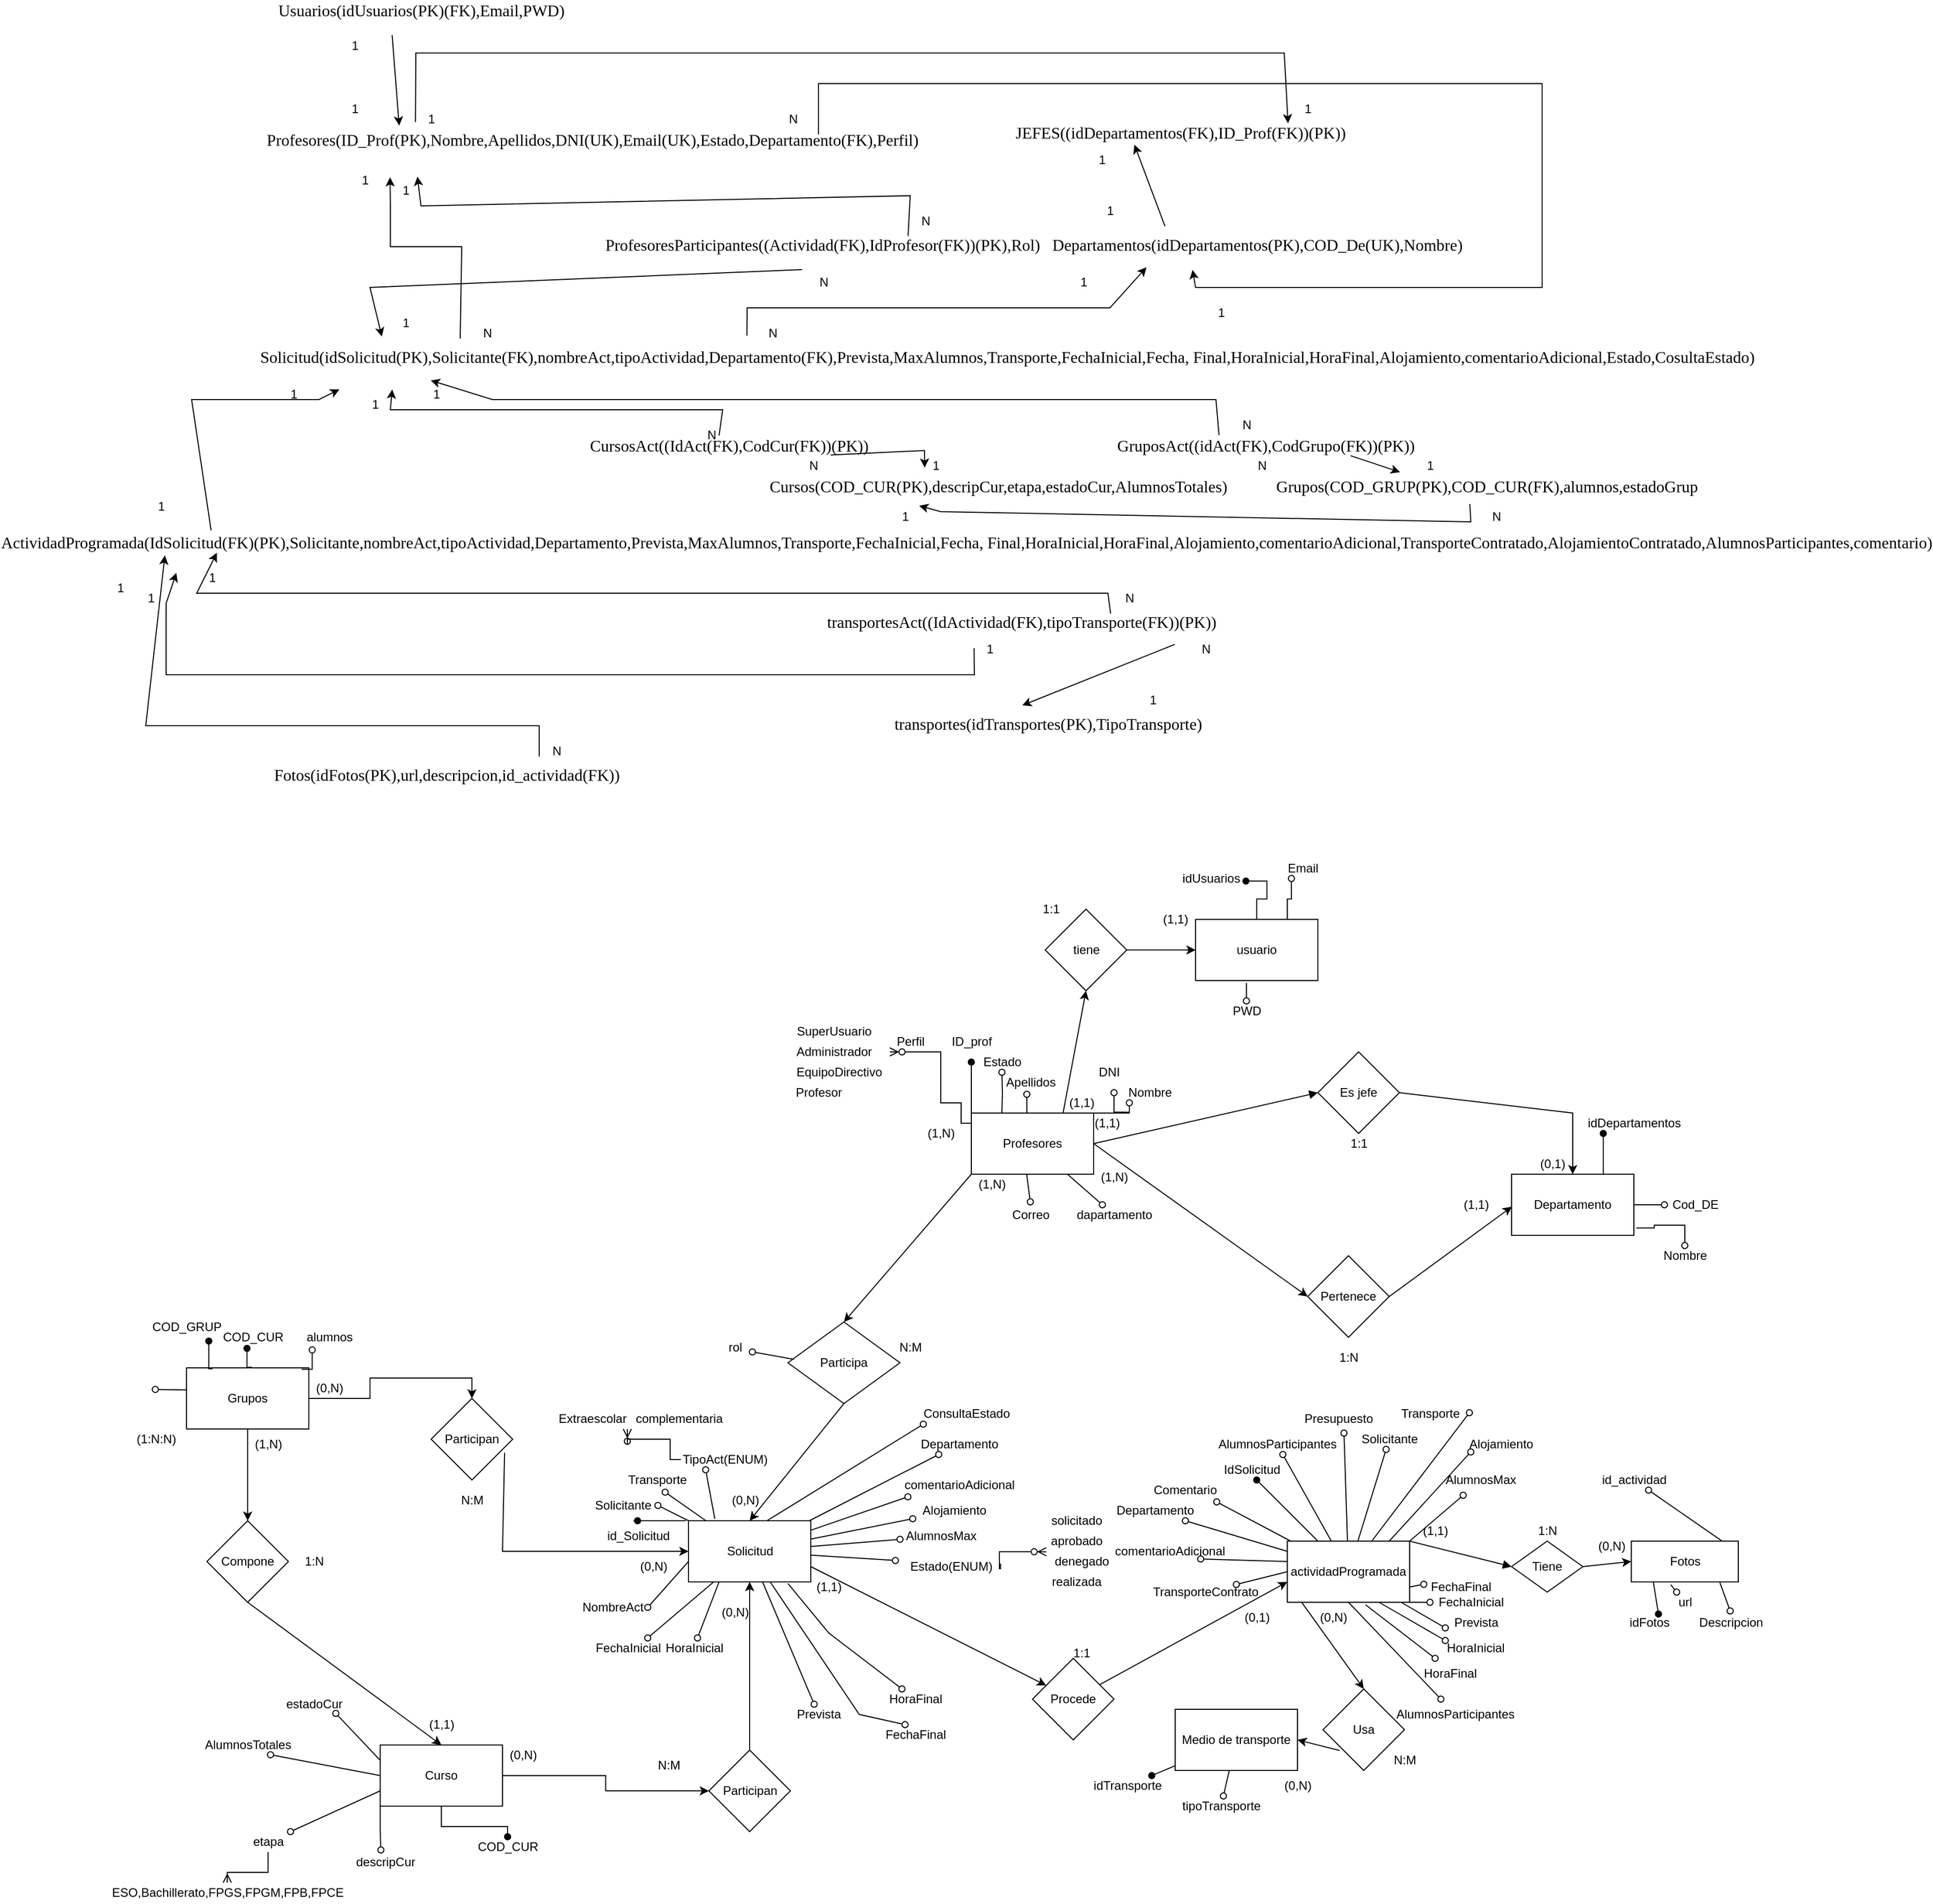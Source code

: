 <mxfile version="19.0.2" type="device"><diagram name="Page-1" id="mzYQFkG2qb7Kt714Rzzp"><mxGraphModel dx="3324" dy="1730" grid="1" gridSize="10" guides="1" tooltips="1" connect="1" arrows="1" fold="1" page="1" pageScale="1" pageWidth="827" pageHeight="1169" math="0" shadow="0"><root><mxCell id="0"/><mxCell id="1" parent="0"/><mxCell id="Uw7w4TnTYqW77z5A8R0t-30" style="edgeStyle=orthogonalEdgeStyle;rounded=0;orthogonalLoop=1;jettySize=auto;html=1;endArrow=ERzeroToMany;endFill=0;" parent="1" source="Uw7w4TnTYqW77z5A8R0t-34" edge="1"><mxGeometry relative="1" as="geometry"><mxPoint x="1040" y="1520" as="targetPoint"/><Array as="points"><mxPoint x="1110" y="1590"/><mxPoint x="1110" y="1570"/><mxPoint x="1090" y="1570"/><mxPoint x="1090" y="1520"/></Array></mxGeometry></mxCell><mxCell id="Uw7w4TnTYqW77z5A8R0t-31" style="edgeStyle=orthogonalEdgeStyle;rounded=0;orthogonalLoop=1;jettySize=auto;html=1;endArrow=oval;endFill=0;" parent="1" edge="1"><mxGeometry relative="1" as="geometry"><mxPoint x="1150" y="1540" as="targetPoint"/><mxPoint x="1150" y="1580" as="sourcePoint"/></mxGeometry></mxCell><mxCell id="Uw7w4TnTYqW77z5A8R0t-32" style="edgeStyle=none;rounded=0;orthogonalLoop=1;jettySize=auto;html=1;entryX=0;entryY=0.5;entryDx=0;entryDy=0;endArrow=block;endFill=1;exitX=1;exitY=0.5;exitDx=0;exitDy=0;" parent="1" source="Uw7w4TnTYqW77z5A8R0t-34" target="Uw7w4TnTYqW77z5A8R0t-35" edge="1"><mxGeometry relative="1" as="geometry"><Array as="points"/></mxGeometry></mxCell><mxCell id="Uw7w4TnTYqW77z5A8R0t-33" style="edgeStyle=none;rounded=0;orthogonalLoop=1;jettySize=auto;html=1;endArrow=oval;endFill=0;" parent="1" source="Uw7w4TnTYqW77z5A8R0t-34" target="Uw7w4TnTYqW77z5A8R0t-134" edge="1"><mxGeometry relative="1" as="geometry"/></mxCell><mxCell id="Uw7w4TnTYqW77z5A8R0t-34" value="Profesores" style="whiteSpace=wrap;html=1;" parent="1" vertex="1"><mxGeometry x="1120" y="1580" width="120" height="60" as="geometry"/></mxCell><mxCell id="Uw7w4TnTYqW77z5A8R0t-35" value="Es jefe" style="rhombus;whiteSpace=wrap;html=1;" parent="1" vertex="1"><mxGeometry x="1460" y="1520" width="80" height="80" as="geometry"/></mxCell><mxCell id="Uw7w4TnTYqW77z5A8R0t-36" style="edgeStyle=orthogonalEdgeStyle;rounded=0;orthogonalLoop=1;jettySize=auto;html=1;exitX=0.75;exitY=0;exitDx=0;exitDy=0;endArrow=oval;endFill=1;" parent="1" source="Uw7w4TnTYqW77z5A8R0t-40" edge="1"><mxGeometry relative="1" as="geometry"><mxPoint x="1740" y="1600" as="targetPoint"/></mxGeometry></mxCell><mxCell id="Uw7w4TnTYqW77z5A8R0t-38" style="edgeStyle=orthogonalEdgeStyle;rounded=0;orthogonalLoop=1;jettySize=auto;html=1;endArrow=oval;endFill=0;exitX=1.02;exitY=0.88;exitDx=0;exitDy=0;exitPerimeter=0;" parent="1" source="Uw7w4TnTYqW77z5A8R0t-40" edge="1" target="Uw7w4TnTYqW77z5A8R0t-83"><mxGeometry relative="1" as="geometry"><mxPoint x="1810" y="1720" as="targetPoint"/></mxGeometry></mxCell><mxCell id="Uw7w4TnTYqW77z5A8R0t-39" style="edgeStyle=orthogonalEdgeStyle;rounded=0;orthogonalLoop=1;jettySize=auto;html=1;endArrow=oval;endFill=0;" parent="1" source="Uw7w4TnTYqW77z5A8R0t-40" target="Uw7w4TnTYqW77z5A8R0t-164" edge="1"><mxGeometry relative="1" as="geometry"/></mxCell><mxCell id="Uw7w4TnTYqW77z5A8R0t-40" value="Departamento" style="rounded=0;whiteSpace=wrap;html=1;" parent="1" vertex="1"><mxGeometry x="1650" y="1640" width="120" height="60" as="geometry"/></mxCell><mxCell id="Uw7w4TnTYqW77z5A8R0t-41" style="edgeStyle=none;rounded=0;orthogonalLoop=1;jettySize=auto;html=1;entryX=0.5;entryY=0;entryDx=0;entryDy=0;endArrow=classic;endFill=1;exitX=0.112;exitY=0.985;exitDx=0;exitDy=0;exitPerimeter=0;" parent="1" source="Uw7w4TnTYqW77z5A8R0t-51" target="Uw7w4TnTYqW77z5A8R0t-117" edge="1"><mxGeometry relative="1" as="geometry"><mxPoint x="1413.32" y="2370" as="sourcePoint"/><mxPoint x="1413.32" y="2440" as="targetPoint"/></mxGeometry></mxCell><mxCell id="Uw7w4TnTYqW77z5A8R0t-42" style="edgeStyle=none;rounded=0;orthogonalLoop=1;jettySize=auto;html=1;entryX=0;entryY=0.5;entryDx=0;entryDy=0;endArrow=block;endFill=1;exitX=1;exitY=0;exitDx=0;exitDy=0;" parent="1" source="Uw7w4TnTYqW77z5A8R0t-51" target="Uw7w4TnTYqW77z5A8R0t-123" edge="1"><mxGeometry relative="1" as="geometry"><Array as="points"/></mxGeometry></mxCell><mxCell id="Uw7w4TnTYqW77z5A8R0t-43" style="edgeStyle=none;rounded=0;orthogonalLoop=1;jettySize=auto;html=1;entryX=0.571;entryY=1;entryDx=0;entryDy=0;entryPerimeter=0;endArrow=oval;endFill=1;" parent="1" source="Uw7w4TnTYqW77z5A8R0t-51" target="Uw7w4TnTYqW77z5A8R0t-135" edge="1"><mxGeometry relative="1" as="geometry"/></mxCell><mxCell id="Uw7w4TnTYqW77z5A8R0t-44" style="edgeStyle=none;rounded=0;orthogonalLoop=1;jettySize=auto;html=1;endArrow=oval;endFill=0;exitX=0.215;exitY=-0.031;exitDx=0;exitDy=0;exitPerimeter=0;" parent="1" source="Uw7w4TnTYqW77z5A8R0t-110" target="Uw7w4TnTYqW77z5A8R0t-205" edge="1"><mxGeometry relative="1" as="geometry"><mxPoint x="874.03" y="1934" as="targetPoint"/></mxGeometry></mxCell><mxCell id="Uw7w4TnTYqW77z5A8R0t-45" style="edgeStyle=none;rounded=0;orthogonalLoop=1;jettySize=auto;html=1;endArrow=oval;endFill=0;entryX=0.079;entryY=1.012;entryDx=0;entryDy=0;entryPerimeter=0;exitX=0.621;exitY=0.025;exitDx=0;exitDy=0;exitPerimeter=0;" parent="1" source="Uw7w4TnTYqW77z5A8R0t-110" target="Uw7w4TnTYqW77z5A8R0t-136" edge="1"><mxGeometry relative="1" as="geometry"><mxPoint x="1262.5" y="2180" as="targetPoint"/></mxGeometry></mxCell><mxCell id="Uw7w4TnTYqW77z5A8R0t-46" style="edgeStyle=none;rounded=0;orthogonalLoop=1;jettySize=auto;html=1;endArrow=oval;endFill=0;" parent="1" source="Uw7w4TnTYqW77z5A8R0t-51" target="Uw7w4TnTYqW77z5A8R0t-191" edge="1"><mxGeometry relative="1" as="geometry"><mxPoint x="1475" y="2190" as="targetPoint"/></mxGeometry></mxCell><mxCell id="Uw7w4TnTYqW77z5A8R0t-47" style="edgeStyle=none;rounded=0;orthogonalLoop=1;jettySize=auto;html=1;endArrow=oval;endFill=0;entryX=1.052;entryY=0.45;entryDx=0;entryDy=0;entryPerimeter=0;" parent="1" source="Uw7w4TnTYqW77z5A8R0t-51" target="Uw7w4TnTYqW77z5A8R0t-138" edge="1"><mxGeometry relative="1" as="geometry"><mxPoint x="1375" y="2290" as="targetPoint"/></mxGeometry></mxCell><mxCell id="Uw7w4TnTYqW77z5A8R0t-48" style="edgeStyle=none;rounded=0;orthogonalLoop=1;jettySize=auto;html=1;endArrow=oval;endFill=0;entryX=0.57;entryY=1.2;entryDx=0;entryDy=0;entryPerimeter=0;" parent="1" source="Uw7w4TnTYqW77z5A8R0t-51" target="Uw7w4TnTYqW77z5A8R0t-139" edge="1"><mxGeometry relative="1" as="geometry"><mxPoint x="1495" y="2080" as="targetPoint"/></mxGeometry></mxCell><mxCell id="Uw7w4TnTYqW77z5A8R0t-49" style="edgeStyle=none;rounded=0;orthogonalLoop=1;jettySize=auto;html=1;endArrow=oval;endFill=0;entryX=0.447;entryY=-0.175;entryDx=0;entryDy=0;entryPerimeter=0;" parent="1" source="Uw7w4TnTYqW77z5A8R0t-51" edge="1"><mxGeometry relative="1" as="geometry"><mxPoint x="1360.76" y="1961.5" as="targetPoint"/></mxGeometry></mxCell><mxCell id="Uw7w4TnTYqW77z5A8R0t-50" style="edgeStyle=none;rounded=0;orthogonalLoop=1;jettySize=auto;html=1;endArrow=oval;endFill=0;" parent="1" source="Uw7w4TnTYqW77z5A8R0t-51" target="Uw7w4TnTYqW77z5A8R0t-141" edge="1"><mxGeometry relative="1" as="geometry"><mxPoint x="1355" y="2210" as="targetPoint"/></mxGeometry></mxCell><mxCell id="Uw7w4TnTYqW77z5A8R0t-51" value="actividadProgramada" style="whiteSpace=wrap;html=1;" parent="1" vertex="1"><mxGeometry x="1430" y="2000" width="120" height="60" as="geometry"/></mxCell><mxCell id="Uw7w4TnTYqW77z5A8R0t-53" value="Participa" style="rhombus;whiteSpace=wrap;html=1;" parent="1" vertex="1"><mxGeometry x="940" y="1785" width="110" height="80" as="geometry"/></mxCell><mxCell id="Uw7w4TnTYqW77z5A8R0t-54" style="edgeStyle=orthogonalEdgeStyle;rounded=0;orthogonalLoop=1;jettySize=auto;html=1;entryX=0.5;entryY=0;entryDx=0;entryDy=0;endArrow=classic;endFill=1;" parent="1" source="Uw7w4TnTYqW77z5A8R0t-55" target="Uw7w4TnTYqW77z5A8R0t-166" edge="1"><mxGeometry relative="1" as="geometry"/></mxCell><mxCell id="Uw7w4TnTYqW77z5A8R0t-55" value="Grupos" style="whiteSpace=wrap;html=1;" parent="1" vertex="1"><mxGeometry x="350" y="1830" width="120" height="60" as="geometry"/></mxCell><mxCell id="Uw7w4TnTYqW77z5A8R0t-56" value="Compone&lt;br&gt;" style="rhombus;whiteSpace=wrap;html=1;" parent="1" vertex="1"><mxGeometry x="370" y="1980" width="80" height="80" as="geometry"/></mxCell><mxCell id="Uw7w4TnTYqW77z5A8R0t-57" style="edgeStyle=orthogonalEdgeStyle;rounded=0;orthogonalLoop=1;jettySize=auto;html=1;endArrow=oval;endFill=0;exitX=0;exitY=1;exitDx=0;exitDy=0;entryX=0.438;entryY=-0.1;entryDx=0;entryDy=0;entryPerimeter=0;" parent="1" source="Uw7w4TnTYqW77z5A8R0t-59" target="Uw7w4TnTYqW77z5A8R0t-86" edge="1"><mxGeometry relative="1" as="geometry"><mxPoint x="365" y="2390" as="targetPoint"/></mxGeometry></mxCell><mxCell id="Uw7w4TnTYqW77z5A8R0t-58" style="edgeStyle=orthogonalEdgeStyle;rounded=0;orthogonalLoop=1;jettySize=auto;html=1;endArrow=classic;endFill=1;" parent="1" source="Uw7w4TnTYqW77z5A8R0t-59" target="Uw7w4TnTYqW77z5A8R0t-168" edge="1"><mxGeometry relative="1" as="geometry"/></mxCell><mxCell id="Uw7w4TnTYqW77z5A8R0t-59" value="Curso" style="whiteSpace=wrap;html=1;rotation=0;" parent="1" vertex="1"><mxGeometry x="540" y="2200" width="120" height="60" as="geometry"/></mxCell><mxCell id="Uw7w4TnTYqW77z5A8R0t-60" value="" style="endArrow=classic;html=1;rounded=0;entryX=0.5;entryY=0;entryDx=0;entryDy=0;exitX=1;exitY=0.5;exitDx=0;exitDy=0;" parent="1" source="Uw7w4TnTYqW77z5A8R0t-35" target="Uw7w4TnTYqW77z5A8R0t-40" edge="1"><mxGeometry width="50" height="50" relative="1" as="geometry"><mxPoint x="1420" y="1960" as="sourcePoint"/><mxPoint x="1470" y="1910" as="targetPoint"/><Array as="points"><mxPoint x="1710" y="1580"/></Array></mxGeometry></mxCell><mxCell id="Uw7w4TnTYqW77z5A8R0t-61" value="Pertenece" style="rhombus;whiteSpace=wrap;html=1;" parent="1" vertex="1"><mxGeometry x="1450" y="1720" width="80" height="80" as="geometry"/></mxCell><mxCell id="Uw7w4TnTYqW77z5A8R0t-62" value="" style="endArrow=classic;html=1;rounded=0;entryX=0;entryY=0.5;entryDx=0;entryDy=0;exitX=1;exitY=0.5;exitDx=0;exitDy=0;" parent="1" source="Uw7w4TnTYqW77z5A8R0t-34" target="Uw7w4TnTYqW77z5A8R0t-61" edge="1"><mxGeometry width="50" height="50" relative="1" as="geometry"><mxPoint x="2240" y="2110" as="sourcePoint"/><mxPoint x="2290" y="2060" as="targetPoint"/></mxGeometry></mxCell><mxCell id="Uw7w4TnTYqW77z5A8R0t-63" value="" style="endArrow=classic;html=1;rounded=0;entryX=0.003;entryY=0.531;entryDx=0;entryDy=0;exitX=1;exitY=0.5;exitDx=0;exitDy=0;entryPerimeter=0;" parent="1" source="Uw7w4TnTYqW77z5A8R0t-61" target="Uw7w4TnTYqW77z5A8R0t-40" edge="1"><mxGeometry width="50" height="50" relative="1" as="geometry"><mxPoint x="1420" y="1960" as="sourcePoint"/><mxPoint x="1470" y="1910" as="targetPoint"/><Array as="points"/></mxGeometry></mxCell><mxCell id="Uw7w4TnTYqW77z5A8R0t-64" value="" style="endArrow=classic;html=1;rounded=0;exitX=0.5;exitY=1;exitDx=0;exitDy=0;entryX=0.5;entryY=0;entryDx=0;entryDy=0;" parent="1" source="Uw7w4TnTYqW77z5A8R0t-53" target="Uw7w4TnTYqW77z5A8R0t-110" edge="1"><mxGeometry width="50" height="50" relative="1" as="geometry"><mxPoint x="937.5" y="1780" as="sourcePoint"/><mxPoint x="897.5" y="1960" as="targetPoint"/></mxGeometry></mxCell><mxCell id="Uw7w4TnTYqW77z5A8R0t-65" value="" style="endArrow=classic;html=1;rounded=0;entryX=0.5;entryY=0;entryDx=0;entryDy=0;exitX=0.5;exitY=1;exitDx=0;exitDy=0;" parent="1" source="Uw7w4TnTYqW77z5A8R0t-55" target="Uw7w4TnTYqW77z5A8R0t-56" edge="1"><mxGeometry width="50" height="50" relative="1" as="geometry"><mxPoint x="415" y="1880" as="sourcePoint"/><mxPoint x="670" y="1680" as="targetPoint"/></mxGeometry></mxCell><mxCell id="Uw7w4TnTYqW77z5A8R0t-66" value="" style="endArrow=classic;html=1;rounded=0;exitX=0.5;exitY=1;exitDx=0;exitDy=0;entryX=0.5;entryY=0;entryDx=0;entryDy=0;" parent="1" source="Uw7w4TnTYqW77z5A8R0t-56" target="Uw7w4TnTYqW77z5A8R0t-59" edge="1"><mxGeometry width="50" height="50" relative="1" as="geometry"><mxPoint x="553" y="2305" as="sourcePoint"/><mxPoint x="425" y="2270" as="targetPoint"/></mxGeometry></mxCell><mxCell id="Uw7w4TnTYqW77z5A8R0t-67" value="" style="endArrow=classic;html=1;rounded=0;entryX=0.5;entryY=0;entryDx=0;entryDy=0;exitX=0;exitY=1;exitDx=0;exitDy=0;" parent="1" source="Uw7w4TnTYqW77z5A8R0t-34" target="Uw7w4TnTYqW77z5A8R0t-53" edge="1"><mxGeometry width="50" height="50" relative="1" as="geometry"><mxPoint x="1910" y="1910" as="sourcePoint"/><mxPoint x="1130" y="1720" as="targetPoint"/></mxGeometry></mxCell><mxCell id="Uw7w4TnTYqW77z5A8R0t-68" style="edgeStyle=orthogonalEdgeStyle;rounded=0;orthogonalLoop=1;jettySize=auto;html=1;endArrow=oval;endFill=0;exitX=1;exitY=0.5;exitDx=0;exitDy=0;" parent="1" source="Uw7w4TnTYqW77z5A8R0t-34" edge="1"><mxGeometry relative="1" as="geometry"><mxPoint x="1275" y="1570" as="targetPoint"/><Array as="points"><mxPoint x="1240" y="1580"/><mxPoint x="1275" y="1580"/></Array><mxPoint x="1275.053" y="1610" as="sourcePoint"/></mxGeometry></mxCell><mxCell id="Uw7w4TnTYqW77z5A8R0t-69" value="DNI" style="text;html=1;align=center;verticalAlign=middle;resizable=0;points=[];autosize=1;strokeColor=none;fillColor=none;" parent="1" vertex="1"><mxGeometry x="1235" y="1530" width="40" height="20" as="geometry"/></mxCell><mxCell id="Uw7w4TnTYqW77z5A8R0t-70" value="Nombre" style="text;html=1;align=center;verticalAlign=middle;resizable=0;points=[];autosize=1;strokeColor=none;fillColor=none;" parent="1" vertex="1"><mxGeometry x="1265" y="1550" width="60" height="20" as="geometry"/></mxCell><mxCell id="Uw7w4TnTYqW77z5A8R0t-71" style="edgeStyle=orthogonalEdgeStyle;rounded=0;orthogonalLoop=1;jettySize=auto;html=1;endArrow=oval;endFill=0;entryX=0.449;entryY=1.082;entryDx=0;entryDy=0;entryPerimeter=0;" parent="1" target="Uw7w4TnTYqW77z5A8R0t-72" edge="1"><mxGeometry relative="1" as="geometry"><mxPoint x="1225" y="1570" as="targetPoint"/><mxPoint x="1212" y="1580" as="sourcePoint"/><Array as="points"><mxPoint x="1225" y="1580"/><mxPoint x="1212" y="1580"/></Array></mxGeometry></mxCell><mxCell id="Uw7w4TnTYqW77z5A8R0t-72" value="Apellidos" style="text;html=1;align=center;verticalAlign=middle;resizable=0;points=[];autosize=1;strokeColor=none;fillColor=none;" parent="1" vertex="1"><mxGeometry x="1147.5" y="1540" width="60" height="20" as="geometry"/></mxCell><mxCell id="Uw7w4TnTYqW77z5A8R0t-73" style="edgeStyle=orthogonalEdgeStyle;rounded=0;orthogonalLoop=1;jettySize=auto;html=1;endArrow=oval;endFill=1;" parent="1" edge="1"><mxGeometry relative="1" as="geometry"><mxPoint x="1120" y="1530" as="targetPoint"/><mxPoint x="1120" y="1580" as="sourcePoint"/></mxGeometry></mxCell><mxCell id="Uw7w4TnTYqW77z5A8R0t-74" value="ID_prof" style="text;html=1;align=center;verticalAlign=middle;resizable=0;points=[];autosize=1;strokeColor=none;fillColor=none;" parent="1" vertex="1"><mxGeometry x="1095" y="1500" width="50" height="20" as="geometry"/></mxCell><mxCell id="Uw7w4TnTYqW77z5A8R0t-75" value="Correo" style="text;html=1;align=center;verticalAlign=middle;resizable=0;points=[];autosize=1;strokeColor=none;fillColor=none;" parent="1" vertex="1"><mxGeometry x="1152.5" y="1670" width="50" height="20" as="geometry"/></mxCell><mxCell id="Uw7w4TnTYqW77z5A8R0t-76" value="SuperUsuario" style="text;html=1;align=center;verticalAlign=middle;resizable=0;points=[];autosize=1;strokeColor=none;fillColor=none;" parent="1" vertex="1"><mxGeometry x="940" y="1490" width="90" height="20" as="geometry"/></mxCell><mxCell id="Uw7w4TnTYqW77z5A8R0t-77" value="Administrador" style="text;html=1;align=center;verticalAlign=middle;resizable=0;points=[];autosize=1;strokeColor=none;fillColor=none;" parent="1" vertex="1"><mxGeometry x="940" y="1510" width="90" height="20" as="geometry"/></mxCell><mxCell id="Uw7w4TnTYqW77z5A8R0t-78" value="EquipoDirectivo" style="text;html=1;align=center;verticalAlign=middle;resizable=0;points=[];autosize=1;strokeColor=none;fillColor=none;" parent="1" vertex="1"><mxGeometry x="940" y="1530" width="100" height="20" as="geometry"/></mxCell><mxCell id="Uw7w4TnTYqW77z5A8R0t-79" value="Profesor" style="text;html=1;align=center;verticalAlign=middle;resizable=0;points=[];autosize=1;strokeColor=none;fillColor=none;" parent="1" vertex="1"><mxGeometry x="940" y="1550" width="60" height="20" as="geometry"/></mxCell><mxCell id="Uw7w4TnTYqW77z5A8R0t-80" value="Estado" style="text;html=1;align=center;verticalAlign=middle;resizable=0;points=[];autosize=1;strokeColor=none;fillColor=none;" parent="1" vertex="1"><mxGeometry x="1125" y="1520" width="50" height="20" as="geometry"/></mxCell><mxCell id="Uw7w4TnTYqW77z5A8R0t-81" value="idDepartamentos" style="text;html=1;align=center;verticalAlign=middle;resizable=0;points=[];autosize=1;strokeColor=none;fillColor=none;" parent="1" vertex="1"><mxGeometry x="1715" y="1580" width="110" height="20" as="geometry"/></mxCell><mxCell id="Uw7w4TnTYqW77z5A8R0t-83" value="Nombre" style="text;html=1;align=center;verticalAlign=middle;resizable=0;points=[];autosize=1;strokeColor=none;fillColor=none;" parent="1" vertex="1"><mxGeometry x="1790" y="1710" width="60" height="20" as="geometry"/></mxCell><mxCell id="Uw7w4TnTYqW77z5A8R0t-84" style="edgeStyle=orthogonalEdgeStyle;rounded=0;orthogonalLoop=1;jettySize=auto;html=1;endArrow=ERmany;endFill=0;" parent="1" source="Uw7w4TnTYqW77z5A8R0t-85" target="Uw7w4TnTYqW77z5A8R0t-89" edge="1"><mxGeometry relative="1" as="geometry"><mxPoint x="340" y="2420" as="targetPoint"/><mxPoint x="425.034" y="2370" as="sourcePoint"/></mxGeometry></mxCell><mxCell id="Uw7w4TnTYqW77z5A8R0t-85" value="etapa" style="text;html=1;align=center;verticalAlign=middle;resizable=0;points=[];autosize=1;strokeColor=none;fillColor=none;" parent="1" vertex="1"><mxGeometry x="405" y="2285" width="50" height="20" as="geometry"/></mxCell><mxCell id="Uw7w4TnTYqW77z5A8R0t-86" value="descripCur" style="text;html=1;align=center;verticalAlign=middle;resizable=0;points=[];autosize=1;strokeColor=none;fillColor=none;" parent="1" vertex="1"><mxGeometry x="510" y="2305" width="70" height="20" as="geometry"/></mxCell><mxCell id="Uw7w4TnTYqW77z5A8R0t-87" style="edgeStyle=orthogonalEdgeStyle;rounded=0;orthogonalLoop=1;jettySize=auto;html=1;endArrow=oval;endFill=1;" parent="1" source="Uw7w4TnTYqW77z5A8R0t-59" target="Uw7w4TnTYqW77z5A8R0t-88" edge="1"><mxGeometry relative="1" as="geometry"><mxPoint x="632.47" y="2330" as="targetPoint"/><mxPoint x="627.47" y="2295" as="sourcePoint"/></mxGeometry></mxCell><mxCell id="Uw7w4TnTYqW77z5A8R0t-88" value="COD_CUR" style="text;html=1;align=center;verticalAlign=middle;resizable=0;points=[];autosize=1;strokeColor=none;fillColor=none;" parent="1" vertex="1"><mxGeometry x="630" y="2290" width="70" height="20" as="geometry"/></mxCell><mxCell id="Uw7w4TnTYqW77z5A8R0t-89" value="ESO,Bachillerato,FPGS,FPGM,FPB,FPCE" style="text;html=1;align=center;verticalAlign=middle;resizable=0;points=[];autosize=1;strokeColor=none;fillColor=none;" parent="1" vertex="1"><mxGeometry x="270" y="2335" width="240" height="20" as="geometry"/></mxCell><mxCell id="Uw7w4TnTYqW77z5A8R0t-90" value="Perfil" style="text;html=1;align=center;verticalAlign=middle;resizable=0;points=[];autosize=1;strokeColor=none;fillColor=none;" parent="1" vertex="1"><mxGeometry x="1040" y="1500" width="40" height="20" as="geometry"/></mxCell><mxCell id="Uw7w4TnTYqW77z5A8R0t-91" value="alumnos" style="text;html=1;align=center;verticalAlign=middle;resizable=0;points=[];autosize=1;strokeColor=none;fillColor=none;" parent="1" vertex="1"><mxGeometry x="460" y="1790" width="60" height="20" as="geometry"/></mxCell><mxCell id="Uw7w4TnTYqW77z5A8R0t-92" value="COD_CUR" style="text;html=1;align=center;verticalAlign=middle;resizable=0;points=[];autosize=1;strokeColor=none;fillColor=none;" parent="1" vertex="1"><mxGeometry x="380" y="1790" width="70" height="20" as="geometry"/></mxCell><mxCell id="Uw7w4TnTYqW77z5A8R0t-93" value="COD_GRUP" style="text;html=1;align=center;verticalAlign=middle;resizable=0;points=[];autosize=1;strokeColor=none;fillColor=none;" parent="1" vertex="1"><mxGeometry x="310" y="1780" width="80" height="20" as="geometry"/></mxCell><mxCell id="Uw7w4TnTYqW77z5A8R0t-94" style="edgeStyle=orthogonalEdgeStyle;rounded=0;orthogonalLoop=1;jettySize=auto;html=1;endArrow=oval;endFill=1;exitX=0.534;exitY=-0.011;exitDx=0;exitDy=0;entryX=0.419;entryY=1.044;entryDx=0;entryDy=0;entryPerimeter=0;exitPerimeter=0;" parent="1" source="Uw7w4TnTYqW77z5A8R0t-55" target="Uw7w4TnTYqW77z5A8R0t-92" edge="1"><mxGeometry relative="1" as="geometry"><mxPoint x="409.54" y="1788" as="targetPoint"/><mxPoint x="409.5" y="1760" as="sourcePoint"/></mxGeometry></mxCell><mxCell id="Uw7w4TnTYqW77z5A8R0t-95" style="edgeStyle=orthogonalEdgeStyle;rounded=0;orthogonalLoop=1;jettySize=auto;html=1;endArrow=oval;endFill=0;exitX=0.94;exitY=0.023;exitDx=0;exitDy=0;entryX=0.222;entryY=1.121;entryDx=0;entryDy=0;entryPerimeter=0;exitPerimeter=0;" parent="1" source="Uw7w4TnTYqW77z5A8R0t-55" target="Uw7w4TnTYqW77z5A8R0t-91" edge="1"><mxGeometry relative="1" as="geometry"><mxPoint x="470.04" y="1788" as="targetPoint"/><mxPoint x="470" y="1760" as="sourcePoint"/></mxGeometry></mxCell><mxCell id="Uw7w4TnTYqW77z5A8R0t-96" style="edgeStyle=orthogonalEdgeStyle;rounded=0;orthogonalLoop=1;jettySize=auto;html=1;endArrow=oval;endFill=1;exitX=0.213;exitY=0.015;exitDx=0;exitDy=0;entryX=0.773;entryY=1.185;entryDx=0;entryDy=0;entryPerimeter=0;exitPerimeter=0;" parent="1" source="Uw7w4TnTYqW77z5A8R0t-55" target="Uw7w4TnTYqW77z5A8R0t-93" edge="1"><mxGeometry relative="1" as="geometry"><mxPoint x="370" y="1770" as="targetPoint"/><mxPoint x="370" y="1760" as="sourcePoint"/></mxGeometry></mxCell><mxCell id="Uw7w4TnTYqW77z5A8R0t-97" style="rounded=0;orthogonalLoop=1;jettySize=auto;html=1;endArrow=classic;endFill=1;exitX=1;exitY=0.75;exitDx=0;exitDy=0;" parent="1" source="Uw7w4TnTYqW77z5A8R0t-110" target="Uw7w4TnTYqW77z5A8R0t-112" edge="1"><mxGeometry relative="1" as="geometry"><mxPoint x="1140" y="2050" as="sourcePoint"/></mxGeometry></mxCell><mxCell id="Uw7w4TnTYqW77z5A8R0t-98" style="edgeStyle=none;rounded=0;orthogonalLoop=1;jettySize=auto;html=1;endArrow=oval;endFill=0;entryX=1;entryY=0.5;entryDx=0;entryDy=0;entryPerimeter=0;" parent="1" source="Uw7w4TnTYqW77z5A8R0t-110" target="Uw7w4TnTYqW77z5A8R0t-126" edge="1"><mxGeometry relative="1" as="geometry"><mxPoint x="802.5" y="2010" as="targetPoint"/></mxGeometry></mxCell><mxCell id="Uw7w4TnTYqW77z5A8R0t-99" style="edgeStyle=none;rounded=0;orthogonalLoop=1;jettySize=auto;html=1;endArrow=oval;endFill=0;" parent="1" source="Uw7w4TnTYqW77z5A8R0t-110" target="Uw7w4TnTYqW77z5A8R0t-127" edge="1"><mxGeometry relative="1" as="geometry"><mxPoint x="812.5" y="1980" as="targetPoint"/></mxGeometry></mxCell><mxCell id="Uw7w4TnTYqW77z5A8R0t-100" style="edgeStyle=none;rounded=0;orthogonalLoop=1;jettySize=auto;html=1;endArrow=oval;endFill=0;entryX=0.992;entryY=0.559;entryDx=0;entryDy=0;entryPerimeter=0;" parent="1" edge="1"><mxGeometry relative="1" as="geometry"><mxPoint x="319.36" y="1851.18" as="targetPoint"/><mxPoint x="350" y="1851.663" as="sourcePoint"/></mxGeometry></mxCell><mxCell id="Uw7w4TnTYqW77z5A8R0t-101" style="edgeStyle=none;rounded=0;orthogonalLoop=1;jettySize=auto;html=1;endArrow=oval;endFill=0;" parent="1" source="Uw7w4TnTYqW77z5A8R0t-110" target="Uw7w4TnTYqW77z5A8R0t-129" edge="1"><mxGeometry relative="1" as="geometry"><mxPoint x="882.5" y="2070" as="targetPoint"/></mxGeometry></mxCell><mxCell id="Uw7w4TnTYqW77z5A8R0t-102" style="edgeStyle=none;rounded=0;orthogonalLoop=1;jettySize=auto;html=1;endArrow=oval;endFill=0;entryX=0.62;entryY=1.098;entryDx=0;entryDy=0;entryPerimeter=0;" parent="1" source="Uw7w4TnTYqW77z5A8R0t-110" target="Uw7w4TnTYqW77z5A8R0t-130" edge="1"><mxGeometry relative="1" as="geometry"><mxPoint x="842.5" y="1960.0" as="targetPoint"/></mxGeometry></mxCell><mxCell id="Uw7w4TnTYqW77z5A8R0t-103" style="edgeStyle=none;rounded=0;orthogonalLoop=1;jettySize=auto;html=1;entryX=0.75;entryY=0;entryDx=0;entryDy=0;entryPerimeter=0;endArrow=oval;endFill=0;" parent="1" source="Uw7w4TnTYqW77z5A8R0t-110" target="Uw7w4TnTYqW77z5A8R0t-131" edge="1"><mxGeometry relative="1" as="geometry"/></mxCell><mxCell id="Uw7w4TnTYqW77z5A8R0t-104" style="edgeStyle=none;rounded=0;orthogonalLoop=1;jettySize=auto;html=1;endArrow=oval;endFill=0;entryX=0.357;entryY=0;entryDx=0;entryDy=0;entryPerimeter=0;" parent="1" source="Uw7w4TnTYqW77z5A8R0t-110" target="Uw7w4TnTYqW77z5A8R0t-189" edge="1"><mxGeometry relative="1" as="geometry"><mxPoint x="952.5" y="2070" as="targetPoint"/><Array as="points"><mxPoint x="1010" y="2170"/></Array></mxGeometry></mxCell><mxCell id="Uw7w4TnTYqW77z5A8R0t-105" style="edgeStyle=none;rounded=0;orthogonalLoop=1;jettySize=auto;html=1;endArrow=oval;endFill=0;" parent="1" source="Uw7w4TnTYqW77z5A8R0t-110" target="Uw7w4TnTYqW77z5A8R0t-204" edge="1"><mxGeometry relative="1" as="geometry"><mxPoint x="992.5" y="2010.0" as="targetPoint"/></mxGeometry></mxCell><mxCell id="Uw7w4TnTYqW77z5A8R0t-106" style="edgeStyle=none;rounded=0;orthogonalLoop=1;jettySize=auto;html=1;endArrow=oval;endFill=0;" parent="1" source="Uw7w4TnTYqW77z5A8R0t-110" target="Uw7w4TnTYqW77z5A8R0t-132" edge="1"><mxGeometry relative="1" as="geometry"><mxPoint x="982.5" y="1990.0" as="targetPoint"/></mxGeometry></mxCell><mxCell id="Uw7w4TnTYqW77z5A8R0t-107" style="edgeStyle=none;rounded=0;orthogonalLoop=1;jettySize=auto;html=1;entryX=0.085;entryY=1.075;entryDx=0;entryDy=0;entryPerimeter=0;endArrow=oval;endFill=0;" parent="1" source="Uw7w4TnTYqW77z5A8R0t-110" target="Uw7w4TnTYqW77z5A8R0t-133" edge="1"><mxGeometry relative="1" as="geometry"/></mxCell><mxCell id="Uw7w4TnTYqW77z5A8R0t-108" style="edgeStyle=none;rounded=0;orthogonalLoop=1;jettySize=auto;html=1;entryX=-0.045;entryY=0.2;entryDx=0;entryDy=0;entryPerimeter=0;endArrow=oval;endFill=0;" parent="1" source="Uw7w4TnTYqW77z5A8R0t-110" target="Uw7w4TnTYqW77z5A8R0t-142" edge="1"><mxGeometry relative="1" as="geometry"/></mxCell><mxCell id="Uw7w4TnTYqW77z5A8R0t-109" style="edgeStyle=orthogonalEdgeStyle;rounded=0;orthogonalLoop=1;jettySize=auto;html=1;endArrow=oval;endFill=1;" parent="1" edge="1"><mxGeometry relative="1" as="geometry"><Array as="points"><mxPoint x="788.5" y="1980"/></Array><mxPoint x="792.5" y="1980" as="targetPoint"/><mxPoint x="840" y="1980" as="sourcePoint"/></mxGeometry></mxCell><mxCell id="Uw7w4TnTYqW77z5A8R0t-110" value="Solicitud" style="whiteSpace=wrap;html=1;" parent="1" vertex="1"><mxGeometry x="842.5" y="1980" width="120" height="60" as="geometry"/></mxCell><mxCell id="Uw7w4TnTYqW77z5A8R0t-111" style="rounded=0;orthogonalLoop=1;jettySize=auto;html=1;entryX=0;entryY=0.667;entryDx=0;entryDy=0;endArrow=classic;endFill=1;entryPerimeter=0;" parent="1" source="Uw7w4TnTYqW77z5A8R0t-112" target="Uw7w4TnTYqW77z5A8R0t-51" edge="1"><mxGeometry relative="1" as="geometry"><Array as="points"/></mxGeometry></mxCell><mxCell id="Uw7w4TnTYqW77z5A8R0t-112" value="Procede" style="rhombus;whiteSpace=wrap;html=1;" parent="1" vertex="1"><mxGeometry x="1180" y="2115" width="80" height="80" as="geometry"/></mxCell><mxCell id="Uw7w4TnTYqW77z5A8R0t-113" style="edgeStyle=none;rounded=0;orthogonalLoop=1;jettySize=auto;html=1;endArrow=oval;endFill=0;" parent="1" source="Uw7w4TnTYqW77z5A8R0t-115" target="Uw7w4TnTYqW77z5A8R0t-118" edge="1"><mxGeometry relative="1" as="geometry"><mxPoint x="1248.32" y="2420" as="targetPoint"/></mxGeometry></mxCell><mxCell id="Uw7w4TnTYqW77z5A8R0t-114" style="edgeStyle=none;rounded=0;orthogonalLoop=1;jettySize=auto;html=1;endArrow=oval;endFill=1;" parent="1" source="Uw7w4TnTYqW77z5A8R0t-115" target="Uw7w4TnTYqW77z5A8R0t-119" edge="1"><mxGeometry relative="1" as="geometry"><mxPoint x="1165" y="2400" as="targetPoint"/></mxGeometry></mxCell><mxCell id="Uw7w4TnTYqW77z5A8R0t-115" value="Medio de transporte" style="whiteSpace=wrap;html=1;" parent="1" vertex="1"><mxGeometry x="1320" y="2165" width="120" height="60" as="geometry"/></mxCell><mxCell id="Uw7w4TnTYqW77z5A8R0t-116" style="edgeStyle=none;rounded=0;orthogonalLoop=1;jettySize=auto;html=1;endArrow=classic;endFill=1;exitX=0.204;exitY=0.755;exitDx=0;exitDy=0;exitPerimeter=0;entryX=1;entryY=0.5;entryDx=0;entryDy=0;" parent="1" source="Uw7w4TnTYqW77z5A8R0t-117" target="Uw7w4TnTYqW77z5A8R0t-115" edge="1"><mxGeometry relative="1" as="geometry"><mxPoint x="1290.82" y="2279.71" as="targetPoint"/><mxPoint x="1355.82" y="2279.71" as="sourcePoint"/></mxGeometry></mxCell><mxCell id="Uw7w4TnTYqW77z5A8R0t-117" value="Usa" style="rhombus;whiteSpace=wrap;html=1;" parent="1" vertex="1"><mxGeometry x="1465" y="2145" width="80" height="80" as="geometry"/></mxCell><mxCell id="Uw7w4TnTYqW77z5A8R0t-118" value="tipoTransporte" style="text;html=1;align=center;verticalAlign=middle;resizable=0;points=[];autosize=1;strokeColor=none;fillColor=none;" parent="1" vertex="1"><mxGeometry x="1320.0" y="2250" width="90" height="20" as="geometry"/></mxCell><mxCell id="Uw7w4TnTYqW77z5A8R0t-119" value="idTransporte" style="text;html=1;align=center;verticalAlign=middle;resizable=0;points=[];autosize=1;strokeColor=none;fillColor=none;" parent="1" vertex="1"><mxGeometry x="1233.32" y="2230" width="80" height="20" as="geometry"/></mxCell><mxCell id="Uw7w4TnTYqW77z5A8R0t-120" style="edgeStyle=none;rounded=0;orthogonalLoop=1;jettySize=auto;html=1;entryX=0.494;entryY=-0.075;entryDx=0;entryDy=0;entryPerimeter=0;endArrow=oval;endFill=0;exitX=0.824;exitY=0.988;exitDx=0;exitDy=0;exitPerimeter=0;" parent="1" source="Uw7w4TnTYqW77z5A8R0t-122" target="Uw7w4TnTYqW77z5A8R0t-125" edge="1"><mxGeometry relative="1" as="geometry"/></mxCell><mxCell id="Uw7w4TnTYqW77z5A8R0t-121" style="edgeStyle=none;rounded=0;orthogonalLoop=1;jettySize=auto;html=1;entryX=0.683;entryY=0.075;entryDx=0;entryDy=0;entryPerimeter=0;endArrow=oval;endFill=1;exitX=0.205;exitY=0.988;exitDx=0;exitDy=0;exitPerimeter=0;" parent="1" source="Uw7w4TnTYqW77z5A8R0t-122" target="Uw7w4TnTYqW77z5A8R0t-124" edge="1"><mxGeometry relative="1" as="geometry"/></mxCell><mxCell id="Uw7w4TnTYqW77z5A8R0t-122" value="Fotos" style="whiteSpace=wrap;html=1;" parent="1" vertex="1"><mxGeometry x="1767.5" y="2000" width="105" height="40" as="geometry"/></mxCell><mxCell id="Uw7w4TnTYqW77z5A8R0t-123" value="Tiene" style="rhombus;whiteSpace=wrap;html=1;" parent="1" vertex="1"><mxGeometry x="1650" y="2000" width="70" height="50" as="geometry"/></mxCell><mxCell id="Uw7w4TnTYqW77z5A8R0t-124" value="idFotos" style="text;html=1;align=center;verticalAlign=middle;resizable=0;points=[];autosize=1;strokeColor=none;fillColor=none;" parent="1" vertex="1"><mxGeometry x="1760" y="2070" width="50" height="20" as="geometry"/></mxCell><mxCell id="Uw7w4TnTYqW77z5A8R0t-125" value="Descripcion" style="text;html=1;align=center;verticalAlign=middle;resizable=0;points=[];autosize=1;strokeColor=none;fillColor=none;" parent="1" vertex="1"><mxGeometry x="1825" y="2070" width="80" height="20" as="geometry"/></mxCell><mxCell id="Uw7w4TnTYqW77z5A8R0t-126" value="Solicitante" style="text;html=1;align=center;verticalAlign=middle;resizable=0;points=[];autosize=1;strokeColor=none;fillColor=none;" parent="1" vertex="1"><mxGeometry x="742.5" y="1955" width="70" height="20" as="geometry"/></mxCell><mxCell id="Uw7w4TnTYqW77z5A8R0t-127" value="Departamento" style="text;html=1;align=center;verticalAlign=middle;resizable=0;points=[];autosize=1;strokeColor=none;fillColor=none;" parent="1" vertex="1"><mxGeometry x="1062.5" y="1895" width="90" height="20" as="geometry"/></mxCell><mxCell id="Uw7w4TnTYqW77z5A8R0t-128" value="NombreAct" style="text;html=1;align=center;verticalAlign=middle;resizable=0;points=[];autosize=1;strokeColor=none;fillColor=none;" parent="1" vertex="1"><mxGeometry x="727.5" y="2055" width="80" height="20" as="geometry"/></mxCell><mxCell id="Uw7w4TnTYqW77z5A8R0t-129" value="Prevista" style="text;html=1;align=center;verticalAlign=middle;resizable=0;points=[];autosize=1;strokeColor=none;fillColor=none;" parent="1" vertex="1"><mxGeometry x="940" y="2160" width="60" height="20" as="geometry"/></mxCell><mxCell id="Uw7w4TnTYqW77z5A8R0t-130" value="&amp;nbsp;Transporte" style="text;html=1;align=center;verticalAlign=middle;resizable=0;points=[];autosize=1;strokeColor=none;fillColor=none;" parent="1" vertex="1"><mxGeometry x="770" y="1930" width="80" height="20" as="geometry"/></mxCell><mxCell id="Uw7w4TnTYqW77z5A8R0t-131" value="FechaInicial" style="text;html=1;align=center;verticalAlign=middle;resizable=0;points=[];autosize=1;strokeColor=none;fillColor=none;" parent="1" vertex="1"><mxGeometry x="742.5" y="2095" width="80" height="20" as="geometry"/></mxCell><mxCell id="Uw7w4TnTYqW77z5A8R0t-132" value="Alojamiento" style="text;html=1;align=center;verticalAlign=middle;resizable=0;points=[];autosize=1;strokeColor=none;fillColor=none;" parent="1" vertex="1"><mxGeometry x="1062.5" y="1960" width="80" height="20" as="geometry"/></mxCell><mxCell id="Uw7w4TnTYqW77z5A8R0t-133" value="comentarioAdicional" style="text;html=1;align=center;verticalAlign=middle;resizable=0;points=[];autosize=1;strokeColor=none;fillColor=none;" parent="1" vertex="1"><mxGeometry x="1047.5" y="1935" width="120" height="20" as="geometry"/></mxCell><mxCell id="Uw7w4TnTYqW77z5A8R0t-134" value="dapartamento" style="text;html=1;align=center;verticalAlign=middle;resizable=0;points=[];autosize=1;strokeColor=none;fillColor=none;" parent="1" vertex="1"><mxGeometry x="1215" y="1670" width="90" height="20" as="geometry"/></mxCell><mxCell id="Uw7w4TnTYqW77z5A8R0t-135" value="IdSolicitud" style="text;html=1;align=center;verticalAlign=middle;resizable=0;points=[];autosize=1;strokeColor=none;fillColor=none;" parent="1" vertex="1"><mxGeometry x="1360" y="1920" width="70" height="20" as="geometry"/></mxCell><mxCell id="Uw7w4TnTYqW77z5A8R0t-136" value="ConsultaEstado" style="text;html=1;align=center;verticalAlign=middle;resizable=0;points=[];autosize=1;strokeColor=none;fillColor=none;" parent="1" vertex="1"><mxGeometry x="1065" y="1865" width="100" height="20" as="geometry"/></mxCell><mxCell id="Uw7w4TnTYqW77z5A8R0t-137" style="edgeStyle=none;rounded=0;orthogonalLoop=1;jettySize=auto;html=1;entryX=0;entryY=0.5;entryDx=0;entryDy=0;endArrow=classic;endFill=1;exitX=1;exitY=0.5;exitDx=0;exitDy=0;" parent="1" source="Uw7w4TnTYqW77z5A8R0t-123" target="Uw7w4TnTYqW77z5A8R0t-122" edge="1"><mxGeometry relative="1" as="geometry"><mxPoint x="1694.995" y="2063.095" as="sourcePoint"/></mxGeometry></mxCell><mxCell id="Uw7w4TnTYqW77z5A8R0t-138" value="Transporte" style="text;html=1;align=center;verticalAlign=middle;resizable=0;points=[];autosize=1;strokeColor=none;fillColor=none;" parent="1" vertex="1"><mxGeometry x="1535" y="1865" width="70" height="20" as="geometry"/></mxCell><mxCell id="Uw7w4TnTYqW77z5A8R0t-139" value="Presupuesto" style="text;html=1;align=center;verticalAlign=middle;resizable=0;points=[];autosize=1;strokeColor=none;fillColor=none;" parent="1" vertex="1"><mxGeometry x="1440" y="1870" width="80" height="20" as="geometry"/></mxCell><mxCell id="Uw7w4TnTYqW77z5A8R0t-141" value="AlumnosParticipantes" style="text;html=1;align=center;verticalAlign=middle;resizable=0;points=[];autosize=1;strokeColor=none;fillColor=none;" parent="1" vertex="1"><mxGeometry x="1355" y="1895" width="130" height="20" as="geometry"/></mxCell><mxCell id="Uw7w4TnTYqW77z5A8R0t-142" value="Estado(ENUM)" style="text;html=1;align=center;verticalAlign=middle;resizable=0;points=[];autosize=1;strokeColor=none;fillColor=none;" parent="1" vertex="1"><mxGeometry x="1050" y="2015" width="100" height="20" as="geometry"/></mxCell><mxCell id="Uw7w4TnTYqW77z5A8R0t-143" value="(1,1)" style="text;html=1;align=center;verticalAlign=middle;resizable=0;points=[];autosize=1;strokeColor=none;fillColor=none;" parent="1" vertex="1"><mxGeometry x="580" y="2170" width="40" height="20" as="geometry"/></mxCell><mxCell id="Uw7w4TnTYqW77z5A8R0t-144" value="(1,N)" style="text;html=1;align=center;verticalAlign=middle;resizable=0;points=[];autosize=1;strokeColor=none;fillColor=none;" parent="1" vertex="1"><mxGeometry x="410" y="1895" width="40" height="20" as="geometry"/></mxCell><mxCell id="Uw7w4TnTYqW77z5A8R0t-145" value="1:N" style="text;html=1;align=center;verticalAlign=middle;resizable=0;points=[];autosize=1;strokeColor=none;fillColor=none;" parent="1" vertex="1"><mxGeometry x="460" y="2010" width="30" height="20" as="geometry"/></mxCell><mxCell id="Uw7w4TnTYqW77z5A8R0t-146" value="(1:N:N)" style="text;html=1;align=center;verticalAlign=middle;resizable=0;points=[];autosize=1;strokeColor=none;fillColor=none;" parent="1" vertex="1"><mxGeometry x="290" y="1885" width="60" height="30" as="geometry"/></mxCell><mxCell id="Uw7w4TnTYqW77z5A8R0t-147" value="(0,N)" style="text;html=1;align=center;verticalAlign=middle;resizable=0;points=[];autosize=1;strokeColor=none;fillColor=none;" parent="1" vertex="1"><mxGeometry x="1415" y="2225" width="50" height="30" as="geometry"/></mxCell><mxCell id="Uw7w4TnTYqW77z5A8R0t-150" value="(0,1)" style="text;html=1;align=center;verticalAlign=middle;resizable=0;points=[];autosize=1;strokeColor=none;fillColor=none;" parent="1" vertex="1"><mxGeometry x="1380" y="2065" width="40" height="20" as="geometry"/></mxCell><mxCell id="Uw7w4TnTYqW77z5A8R0t-151" value="(1,1)" style="text;html=1;align=center;verticalAlign=middle;resizable=0;points=[];autosize=1;strokeColor=none;fillColor=none;" parent="1" vertex="1"><mxGeometry x="960" y="2035" width="40" height="20" as="geometry"/></mxCell><mxCell id="Uw7w4TnTYqW77z5A8R0t-152" value="1:1" style="text;html=1;align=center;verticalAlign=middle;resizable=0;points=[];autosize=1;strokeColor=none;fillColor=none;" parent="1" vertex="1"><mxGeometry x="1212.5" y="2100" width="30" height="20" as="geometry"/></mxCell><mxCell id="Uw7w4TnTYqW77z5A8R0t-153" value="(0,N)" style="text;html=1;align=center;verticalAlign=middle;resizable=0;points=[];autosize=1;strokeColor=none;fillColor=none;" parent="1" vertex="1"><mxGeometry x="1450" y="2060" width="50" height="30" as="geometry"/></mxCell><mxCell id="Uw7w4TnTYqW77z5A8R0t-154" value="(0,N)" style="text;html=1;align=center;verticalAlign=middle;resizable=0;points=[];autosize=1;strokeColor=none;fillColor=none;" parent="1" vertex="1"><mxGeometry x="877.5" y="1950" width="40" height="20" as="geometry"/></mxCell><mxCell id="Uw7w4TnTYqW77z5A8R0t-155" value="(1,N)" style="text;html=1;align=center;verticalAlign=middle;resizable=0;points=[];autosize=1;strokeColor=none;fillColor=none;" parent="1" vertex="1"><mxGeometry x="1120" y="1640" width="40" height="20" as="geometry"/></mxCell><mxCell id="Uw7w4TnTYqW77z5A8R0t-156" value="N:M" style="text;html=1;align=center;verticalAlign=middle;resizable=0;points=[];autosize=1;strokeColor=none;fillColor=none;" parent="1" vertex="1"><mxGeometry x="1040" y="1800" width="40" height="20" as="geometry"/></mxCell><mxCell id="Uw7w4TnTYqW77z5A8R0t-157" value="(1,N)" style="text;html=1;align=center;verticalAlign=middle;resizable=0;points=[];autosize=1;strokeColor=none;fillColor=none;" parent="1" vertex="1"><mxGeometry x="1070" y="1590" width="40" height="20" as="geometry"/></mxCell><mxCell id="Uw7w4TnTYqW77z5A8R0t-158" value="(0,1)" style="text;html=1;align=center;verticalAlign=middle;resizable=0;points=[];autosize=1;strokeColor=none;fillColor=none;" parent="1" vertex="1"><mxGeometry x="1670" y="1620" width="40" height="20" as="geometry"/></mxCell><mxCell id="Uw7w4TnTYqW77z5A8R0t-159" value="(1,1)" style="text;html=1;align=center;verticalAlign=middle;resizable=0;points=[];autosize=1;strokeColor=none;fillColor=none;" parent="1" vertex="1"><mxGeometry x="1233.32" y="1580" width="40" height="20" as="geometry"/></mxCell><mxCell id="Uw7w4TnTYqW77z5A8R0t-160" value="(1,1)" style="text;html=1;align=center;verticalAlign=middle;resizable=0;points=[];autosize=1;strokeColor=none;fillColor=none;" parent="1" vertex="1"><mxGeometry x="1595" y="1660" width="40" height="20" as="geometry"/></mxCell><mxCell id="Uw7w4TnTYqW77z5A8R0t-161" value="1:1" style="text;html=1;align=center;verticalAlign=middle;resizable=0;points=[];autosize=1;strokeColor=none;fillColor=none;" parent="1" vertex="1"><mxGeometry x="1485" y="1600" width="30" height="20" as="geometry"/></mxCell><mxCell id="Uw7w4TnTYqW77z5A8R0t-162" value="(1,N)" style="text;html=1;align=center;verticalAlign=middle;resizable=0;points=[];autosize=1;strokeColor=none;fillColor=none;" parent="1" vertex="1"><mxGeometry x="1240" y="1633" width="40" height="20" as="geometry"/></mxCell><mxCell id="Uw7w4TnTYqW77z5A8R0t-163" value="1:N" style="text;html=1;align=center;verticalAlign=middle;resizable=0;points=[];autosize=1;strokeColor=none;fillColor=none;" parent="1" vertex="1"><mxGeometry x="1475" y="1810" width="30" height="20" as="geometry"/></mxCell><mxCell id="Uw7w4TnTYqW77z5A8R0t-164" value="Cod_DE" style="text;html=1;align=center;verticalAlign=middle;resizable=0;points=[];autosize=1;strokeColor=none;fillColor=none;" parent="1" vertex="1"><mxGeometry x="1800" y="1660" width="60" height="20" as="geometry"/></mxCell><mxCell id="Uw7w4TnTYqW77z5A8R0t-165" value="rol" style="text;html=1;align=center;verticalAlign=middle;resizable=0;points=[];autosize=1;strokeColor=none;fillColor=none;" parent="1" vertex="1"><mxGeometry x="872.5" y="1800" width="30" height="20" as="geometry"/></mxCell><mxCell id="Uw7w4TnTYqW77z5A8R0t-166" value="Participan" style="rhombus;whiteSpace=wrap;html=1;" parent="1" vertex="1"><mxGeometry x="590" y="1860" width="80" height="80" as="geometry"/></mxCell><mxCell id="Uw7w4TnTYqW77z5A8R0t-167" style="edgeStyle=orthogonalEdgeStyle;rounded=0;orthogonalLoop=1;jettySize=auto;html=1;entryX=0.5;entryY=1;entryDx=0;entryDy=0;endArrow=classic;endFill=1;" parent="1" source="Uw7w4TnTYqW77z5A8R0t-168" target="Uw7w4TnTYqW77z5A8R0t-110" edge="1"><mxGeometry relative="1" as="geometry"/></mxCell><mxCell id="Uw7w4TnTYqW77z5A8R0t-168" value="Participan" style="rhombus;whiteSpace=wrap;html=1;" parent="1" vertex="1"><mxGeometry x="862.5" y="2205" width="80" height="80" as="geometry"/></mxCell><mxCell id="Uw7w4TnTYqW77z5A8R0t-169" value="N:M" style="text;html=1;align=center;verticalAlign=middle;resizable=0;points=[];autosize=1;strokeColor=none;fillColor=none;" parent="1" vertex="1"><mxGeometry x="797.5" y="2205" width="50" height="30" as="geometry"/></mxCell><mxCell id="Uw7w4TnTYqW77z5A8R0t-170" value="N:M" style="text;html=1;align=center;verticalAlign=middle;resizable=0;points=[];autosize=1;strokeColor=none;fillColor=none;" parent="1" vertex="1"><mxGeometry x="605" y="1945" width="50" height="30" as="geometry"/></mxCell><mxCell id="Uw7w4TnTYqW77z5A8R0t-171" value="id_Solicitud" style="text;html=1;align=center;verticalAlign=middle;resizable=0;points=[];autosize=1;strokeColor=none;fillColor=none;" parent="1" vertex="1"><mxGeometry x="752.5" y="1985" width="80" height="20" as="geometry"/></mxCell><mxCell id="Uw7w4TnTYqW77z5A8R0t-173" value="N:M" style="text;html=1;align=center;verticalAlign=middle;resizable=0;points=[];autosize=1;strokeColor=none;fillColor=none;" parent="1" vertex="1"><mxGeometry x="1520" y="2200" width="50" height="30" as="geometry"/></mxCell><mxCell id="Uw7w4TnTYqW77z5A8R0t-174" value="(0,N)" style="text;html=1;align=center;verticalAlign=middle;resizable=0;points=[];autosize=1;strokeColor=none;fillColor=none;" parent="1" vertex="1"><mxGeometry x="862.5" y="2055" width="50" height="30" as="geometry"/></mxCell><mxCell id="Uw7w4TnTYqW77z5A8R0t-175" value="(0,N)" style="text;html=1;align=center;verticalAlign=middle;resizable=0;points=[];autosize=1;strokeColor=none;fillColor=none;" parent="1" vertex="1"><mxGeometry x="655" y="2195" width="50" height="30" as="geometry"/></mxCell><mxCell id="Uw7w4TnTYqW77z5A8R0t-176" value="(0,N)" style="text;html=1;align=center;verticalAlign=middle;resizable=0;points=[];autosize=1;strokeColor=none;fillColor=none;" parent="1" vertex="1"><mxGeometry x="465" y="1835" width="50" height="30" as="geometry"/></mxCell><mxCell id="Uw7w4TnTYqW77z5A8R0t-177" value="(0,N)" style="text;html=1;align=center;verticalAlign=middle;resizable=0;points=[];autosize=1;strokeColor=none;fillColor=none;" parent="1" vertex="1"><mxGeometry x="782.5" y="2010" width="50" height="30" as="geometry"/></mxCell><mxCell id="Uw7w4TnTYqW77z5A8R0t-179" value="estadoCur" style="text;html=1;align=center;verticalAlign=middle;resizable=0;points=[];autosize=1;strokeColor=none;fillColor=none;" parent="1" vertex="1"><mxGeometry x="440" y="2150" width="70" height="20" as="geometry"/></mxCell><mxCell id="Uw7w4TnTYqW77z5A8R0t-180" value="AlumnosTotales" style="text;html=1;align=center;verticalAlign=middle;resizable=0;points=[];autosize=1;strokeColor=none;fillColor=none;" parent="1" vertex="1"><mxGeometry x="360" y="2190" width="100" height="20" as="geometry"/></mxCell><mxCell id="Uw7w4TnTYqW77z5A8R0t-181" style="edgeStyle=none;rounded=0;orthogonalLoop=1;jettySize=auto;html=1;endArrow=oval;endFill=0;exitX=0;exitY=0.5;exitDx=0;exitDy=0;entryX=0.724;entryY=0.979;entryDx=0;entryDy=0;entryPerimeter=0;" parent="1" source="Uw7w4TnTYqW77z5A8R0t-59" target="Uw7w4TnTYqW77z5A8R0t-180" edge="1"><mxGeometry relative="1" as="geometry"><mxPoint x="320" y="2315" as="targetPoint"/><mxPoint x="340" y="2308.333" as="sourcePoint"/></mxGeometry></mxCell><mxCell id="Uw7w4TnTYqW77z5A8R0t-182" style="edgeStyle=none;rounded=0;orthogonalLoop=1;jettySize=auto;html=1;endArrow=oval;endFill=0;exitX=0;exitY=0.25;exitDx=0;exitDy=0;entryX=0.807;entryY=0.95;entryDx=0;entryDy=0;entryPerimeter=0;" parent="1" source="Uw7w4TnTYqW77z5A8R0t-59" target="Uw7w4TnTYqW77z5A8R0t-179" edge="1"><mxGeometry relative="1" as="geometry"><mxPoint x="470" y="2170" as="targetPoint"/><mxPoint x="340" y="2350.003" as="sourcePoint"/><Array as="points"/></mxGeometry></mxCell><mxCell id="Uw7w4TnTYqW77z5A8R0t-183" style="edgeStyle=none;rounded=0;orthogonalLoop=1;jettySize=auto;html=1;endArrow=oval;endFill=0;entryX=0.507;entryY=-0.143;entryDx=0;entryDy=0;entryPerimeter=0;" parent="1" target="Uw7w4TnTYqW77z5A8R0t-75" edge="1"><mxGeometry relative="1" as="geometry"><mxPoint x="1174.284" y="1640.0" as="sourcePoint"/><mxPoint x="1214.999" y="1670.0" as="targetPoint"/></mxGeometry></mxCell><mxCell id="Uw7w4TnTYqW77z5A8R0t-184" style="edgeStyle=orthogonalEdgeStyle;rounded=0;orthogonalLoop=1;jettySize=auto;html=1;endArrow=oval;endFill=0;" parent="1" edge="1"><mxGeometry relative="1" as="geometry"><mxPoint x="1260" y="1560" as="targetPoint"/><mxPoint x="1262" y="1579.18" as="sourcePoint"/><Array as="points"><mxPoint x="1275" y="1579"/><mxPoint x="1260" y="1579"/></Array></mxGeometry></mxCell><mxCell id="Uw7w4TnTYqW77z5A8R0t-185" style="edgeStyle=none;rounded=0;orthogonalLoop=1;jettySize=auto;html=1;endArrow=oval;endFill=0;exitX=0.25;exitY=1;exitDx=0;exitDy=0;" parent="1" source="Uw7w4TnTYqW77z5A8R0t-110" target="Uw7w4TnTYqW77z5A8R0t-187" edge="1"><mxGeometry relative="1" as="geometry"><mxPoint x="865" y="2040" as="sourcePoint"/><mxPoint x="822.5" y="2090" as="targetPoint"/></mxGeometry></mxCell><mxCell id="Uw7w4TnTYqW77z5A8R0t-186" style="edgeStyle=none;rounded=0;orthogonalLoop=1;jettySize=auto;html=1;endArrow=oval;endFill=0;entryX=0.938;entryY=0.5;entryDx=0;entryDy=0;entryPerimeter=0;" parent="1" target="Uw7w4TnTYqW77z5A8R0t-128" edge="1"><mxGeometry relative="1" as="geometry"><mxPoint x="842.5" y="2020" as="sourcePoint"/><mxPoint x="792.5" y="2060" as="targetPoint"/></mxGeometry></mxCell><mxCell id="Uw7w4TnTYqW77z5A8R0t-187" value="HoraInicial" style="text;html=1;align=center;verticalAlign=middle;resizable=0;points=[];autosize=1;strokeColor=none;fillColor=none;" parent="1" vertex="1"><mxGeometry x="812.5" y="2095" width="70" height="20" as="geometry"/></mxCell><mxCell id="Uw7w4TnTYqW77z5A8R0t-188" style="edgeStyle=none;rounded=0;orthogonalLoop=1;jettySize=auto;html=1;endArrow=oval;endFill=0;exitX=0.813;exitY=1.026;exitDx=0;exitDy=0;exitPerimeter=0;" parent="1" source="Uw7w4TnTYqW77z5A8R0t-110" target="Uw7w4TnTYqW77z5A8R0t-190" edge="1"><mxGeometry relative="1" as="geometry"><mxPoint x="1012.5" y="2090" as="targetPoint"/><mxPoint x="957.5" y="2040" as="sourcePoint"/><Array as="points"><mxPoint x="980" y="2090"/></Array></mxGeometry></mxCell><mxCell id="Uw7w4TnTYqW77z5A8R0t-189" value="FechaFinal" style="text;html=1;align=center;verticalAlign=middle;resizable=0;points=[];autosize=1;strokeColor=none;fillColor=none;" parent="1" vertex="1"><mxGeometry x="1030" y="2180" width="70" height="20" as="geometry"/></mxCell><mxCell id="Uw7w4TnTYqW77z5A8R0t-190" value="HoraFinal" style="text;html=1;align=center;verticalAlign=middle;resizable=0;points=[];autosize=1;strokeColor=none;fillColor=none;" parent="1" vertex="1"><mxGeometry x="1030" y="2145" width="70" height="20" as="geometry"/></mxCell><mxCell id="Uw7w4TnTYqW77z5A8R0t-191" value="Solicitante" style="text;html=1;align=center;verticalAlign=middle;resizable=0;points=[];autosize=1;strokeColor=none;fillColor=none;" parent="1" vertex="1"><mxGeometry x="1495" y="1890" width="70" height="20" as="geometry"/></mxCell><mxCell id="Uw7w4TnTYqW77z5A8R0t-192" style="edgeStyle=none;rounded=0;orthogonalLoop=1;jettySize=auto;html=1;endArrow=oval;endFill=0;exitX=0.368;exitY=1.068;exitDx=0;exitDy=0;exitPerimeter=0;" parent="1" source="Uw7w4TnTYqW77z5A8R0t-122" target="Uw7w4TnTYqW77z5A8R0t-194" edge="1"><mxGeometry relative="1" as="geometry"><mxPoint x="1750" y="2100" as="targetPoint"/><mxPoint x="1760.003" y="2130" as="sourcePoint"/></mxGeometry></mxCell><mxCell id="Uw7w4TnTYqW77z5A8R0t-193" style="edgeStyle=none;rounded=0;orthogonalLoop=1;jettySize=auto;html=1;endArrow=oval;endFill=0;exitX=0.85;exitY=0.002;exitDx=0;exitDy=0;exitPerimeter=0;" parent="1" source="Uw7w4TnTYqW77z5A8R0t-122" target="Uw7w4TnTYqW77z5A8R0t-195" edge="1"><mxGeometry relative="1" as="geometry"><mxPoint x="1845" y="2190" as="targetPoint"/><mxPoint x="1775.003" y="2240" as="sourcePoint"/></mxGeometry></mxCell><mxCell id="Uw7w4TnTYqW77z5A8R0t-194" value="url" style="text;html=1;align=center;verticalAlign=middle;resizable=0;points=[];autosize=1;strokeColor=none;fillColor=none;" parent="1" vertex="1"><mxGeometry x="1805" y="2050" width="30" height="20" as="geometry"/></mxCell><mxCell id="Uw7w4TnTYqW77z5A8R0t-195" value="id_actividad" style="text;html=1;align=center;verticalAlign=middle;resizable=0;points=[];autosize=1;strokeColor=none;fillColor=none;" parent="1" vertex="1"><mxGeometry x="1730" y="1930" width="80" height="20" as="geometry"/></mxCell><mxCell id="Uw7w4TnTYqW77z5A8R0t-204" value="AlumnosMax" style="text;html=1;align=center;verticalAlign=middle;resizable=0;points=[];autosize=1;strokeColor=none;fillColor=none;" parent="1" vertex="1"><mxGeometry x="1050" y="1985" width="80" height="20" as="geometry"/></mxCell><mxCell id="Uw7w4TnTYqW77z5A8R0t-205" value="&lt;blockquote style=&quot;margin: 0 0 0 40px; border: none; padding: 0px;&quot;&gt;TipoAct(ENUM)&lt;/blockquote&gt;" style="text;html=1;align=center;verticalAlign=middle;resizable=0;points=[];autosize=1;strokeColor=none;fillColor=none;" parent="1" vertex="1"><mxGeometry x="787.5" y="1910" width="140" height="20" as="geometry"/></mxCell><mxCell id="Uw7w4TnTYqW77z5A8R0t-206" style="edgeStyle=orthogonalEdgeStyle;rounded=0;orthogonalLoop=1;jettySize=auto;html=1;endArrow=ERzeroToMany;endFill=0;" parent="1" edge="1"><mxGeometry relative="1" as="geometry"><mxPoint x="782.5" y="1890" as="targetPoint"/><Array as="points"><mxPoint x="824.5" y="1920"/><mxPoint x="824.5" y="1900"/></Array><mxPoint x="835" y="1920" as="sourcePoint"/></mxGeometry></mxCell><mxCell id="Uw7w4TnTYqW77z5A8R0t-207" value="complementaria" style="text;html=1;align=center;verticalAlign=middle;resizable=0;points=[];autosize=1;strokeColor=none;fillColor=none;" parent="1" vertex="1"><mxGeometry x="782.5" y="1870" width="100" height="20" as="geometry"/></mxCell><mxCell id="Uw7w4TnTYqW77z5A8R0t-208" value="Extraescolar" style="text;html=1;align=center;verticalAlign=middle;resizable=0;points=[];autosize=1;strokeColor=none;fillColor=none;" parent="1" vertex="1"><mxGeometry x="707.5" y="1870" width="80" height="20" as="geometry"/></mxCell><mxCell id="Uw7w4TnTYqW77z5A8R0t-209" value="tiene" style="rhombus;whiteSpace=wrap;html=1;" parent="1" vertex="1"><mxGeometry x="1192.5" y="1380" width="80" height="80" as="geometry"/></mxCell><mxCell id="Uw7w4TnTYqW77z5A8R0t-210" value="" style="endArrow=classic;html=1;rounded=0;entryX=0.5;entryY=1;entryDx=0;entryDy=0;exitX=0.75;exitY=0;exitDx=0;exitDy=0;" parent="1" source="Uw7w4TnTYqW77z5A8R0t-34" target="Uw7w4TnTYqW77z5A8R0t-209" edge="1"><mxGeometry width="50" height="50" relative="1" as="geometry"><mxPoint x="1169.29" y="1290" as="sourcePoint"/><mxPoint x="2189.29" y="1710" as="targetPoint"/></mxGeometry></mxCell><mxCell id="Uw7w4TnTYqW77z5A8R0t-211" value="" style="endArrow=classic;html=1;rounded=0;exitX=1;exitY=0.5;exitDx=0;exitDy=0;entryX=0;entryY=0.5;entryDx=0;entryDy=0;" parent="1" source="Uw7w4TnTYqW77z5A8R0t-209" target="Uw7w4TnTYqW77z5A8R0t-212" edge="1"><mxGeometry width="50" height="50" relative="1" as="geometry"><mxPoint x="1319.29" y="1610" as="sourcePoint"/><mxPoint x="1430" y="1320" as="targetPoint"/><Array as="points"/></mxGeometry></mxCell><mxCell id="Uw7w4TnTYqW77z5A8R0t-212" value="usuario" style="whiteSpace=wrap;html=1;" parent="1" vertex="1"><mxGeometry x="1340" y="1390" width="120" height="60" as="geometry"/></mxCell><mxCell id="Uw7w4TnTYqW77z5A8R0t-213" style="edgeStyle=orthogonalEdgeStyle;rounded=0;orthogonalLoop=1;jettySize=auto;html=1;endArrow=oval;endFill=1;entryX=0.991;entryY=0.621;entryDx=0;entryDy=0;entryPerimeter=0;" parent="1" source="Uw7w4TnTYqW77z5A8R0t-212" target="Uw7w4TnTYqW77z5A8R0t-217" edge="1"><mxGeometry relative="1" as="geometry"><mxPoint x="1450" y="1240" as="targetPoint"/><mxPoint x="1450" y="1290" as="sourcePoint"/></mxGeometry></mxCell><mxCell id="Uw7w4TnTYqW77z5A8R0t-214" style="edgeStyle=orthogonalEdgeStyle;rounded=0;orthogonalLoop=1;jettySize=auto;html=1;endArrow=oval;endFill=0;exitX=0.416;exitY=1.04;exitDx=0;exitDy=0;exitPerimeter=0;entryX=0.486;entryY=-0.008;entryDx=0;entryDy=0;entryPerimeter=0;" parent="1" source="Uw7w4TnTYqW77z5A8R0t-212" target="Uw7w4TnTYqW77z5A8R0t-216" edge="1"><mxGeometry relative="1" as="geometry"><mxPoint x="1390" y="1490" as="targetPoint"/><mxPoint x="1390" y="1470" as="sourcePoint"/><Array as="points"><mxPoint x="1390" y="1470"/><mxPoint x="1389" y="1470"/></Array></mxGeometry></mxCell><mxCell id="Uw7w4TnTYqW77z5A8R0t-216" value="PWD" style="text;html=1;align=center;verticalAlign=middle;resizable=0;points=[];autosize=1;strokeColor=none;fillColor=none;" parent="1" vertex="1"><mxGeometry x="1370" y="1470" width="40" height="20" as="geometry"/></mxCell><mxCell id="Uw7w4TnTYqW77z5A8R0t-217" value="idUsuarios" style="text;html=1;align=center;verticalAlign=middle;resizable=0;points=[];autosize=1;strokeColor=none;fillColor=none;" parent="1" vertex="1"><mxGeometry x="1320" y="1340" width="70" height="20" as="geometry"/></mxCell><mxCell id="Uw7w4TnTYqW77z5A8R0t-218" value="Email" style="text;html=1;align=center;verticalAlign=middle;resizable=0;points=[];autosize=1;strokeColor=none;fillColor=none;" parent="1" vertex="1"><mxGeometry x="1420" y="1330" width="50" height="20" as="geometry"/></mxCell><mxCell id="Uw7w4TnTYqW77z5A8R0t-219" style="edgeStyle=orthogonalEdgeStyle;rounded=0;orthogonalLoop=1;jettySize=auto;html=1;endArrow=ERzeroToMany;endFill=0;exitX=0.987;exitY=0.351;exitDx=0;exitDy=0;exitPerimeter=0;entryX=0.016;entryY=0.022;entryDx=0;entryDy=0;entryPerimeter=0;" parent="1" source="Uw7w4TnTYqW77z5A8R0t-142" target="Uw7w4TnTYqW77z5A8R0t-222" edge="1"><mxGeometry relative="1" as="geometry"><mxPoint x="1237.5" y="2010" as="targetPoint"/><Array as="points"><mxPoint x="1147.5" y="2027"/><mxPoint x="1147.5" y="2010"/></Array><mxPoint x="1157.5" y="2010" as="sourcePoint"/></mxGeometry></mxCell><mxCell id="Uw7w4TnTYqW77z5A8R0t-220" value="solicitado" style="text;html=1;align=center;verticalAlign=middle;resizable=0;points=[];autosize=1;strokeColor=none;fillColor=none;" parent="1" vertex="1"><mxGeometry x="1187.5" y="1970" width="70" height="20" as="geometry"/></mxCell><mxCell id="Uw7w4TnTYqW77z5A8R0t-221" value="aprobado" style="text;html=1;align=center;verticalAlign=middle;resizable=0;points=[];autosize=1;strokeColor=none;fillColor=none;" parent="1" vertex="1"><mxGeometry x="1187.5" y="1990" width="70" height="20" as="geometry"/></mxCell><mxCell id="Uw7w4TnTYqW77z5A8R0t-222" value="denegado" style="text;html=1;align=center;verticalAlign=middle;resizable=0;points=[];autosize=1;strokeColor=none;fillColor=none;" parent="1" vertex="1"><mxGeometry x="1192.5" y="2010" width="70" height="20" as="geometry"/></mxCell><mxCell id="Uw7w4TnTYqW77z5A8R0t-223" value="realizada" style="text;html=1;align=center;verticalAlign=middle;resizable=0;points=[];autosize=1;strokeColor=none;fillColor=none;" parent="1" vertex="1"><mxGeometry x="1192.5" y="2030" width="60" height="20" as="geometry"/></mxCell><mxCell id="Uw7w4TnTYqW77z5A8R0t-224" style="edgeStyle=none;rounded=0;orthogonalLoop=1;jettySize=auto;html=1;endArrow=oval;endFill=0;exitX=0;exitY=0.75;exitDx=0;exitDy=0;" parent="1" source="Uw7w4TnTYqW77z5A8R0t-59" target="Uw7w4TnTYqW77z5A8R0t-85" edge="1"><mxGeometry relative="1" as="geometry"><mxPoint x="442" y="2220" as="targetPoint"/><mxPoint x="550" y="2240" as="sourcePoint"/></mxGeometry></mxCell><mxCell id="Uw7w4TnTYqW77z5A8R0t-225" value="(1,1)" style="text;html=1;align=center;verticalAlign=middle;resizable=0;points=[];autosize=1;strokeColor=none;fillColor=none;" parent="1" vertex="1"><mxGeometry x="1300" y="1380" width="40" height="20" as="geometry"/></mxCell><mxCell id="Uw7w4TnTYqW77z5A8R0t-226" value="(1,1)" style="text;html=1;align=center;verticalAlign=middle;resizable=0;points=[];autosize=1;strokeColor=none;fillColor=none;" parent="1" vertex="1"><mxGeometry x="1207.5" y="1560" width="40" height="20" as="geometry"/></mxCell><mxCell id="Uw7w4TnTYqW77z5A8R0t-227" value="1:1" style="text;html=1;align=center;verticalAlign=middle;resizable=0;points=[];autosize=1;strokeColor=none;fillColor=none;" parent="1" vertex="1"><mxGeometry x="1182.5" y="1370" width="30" height="20" as="geometry"/></mxCell><mxCell id="Uw7w4TnTYqW77z5A8R0t-228" value="" style="endArrow=classic;html=1;rounded=0;entryX=0;entryY=0.5;entryDx=0;entryDy=0;exitX=0.901;exitY=0.666;exitDx=0;exitDy=0;exitPerimeter=0;" parent="1" source="Uw7w4TnTYqW77z5A8R0t-166" target="Uw7w4TnTYqW77z5A8R0t-110" edge="1"><mxGeometry width="50" height="50" relative="1" as="geometry"><mxPoint x="1130" y="1650" as="sourcePoint"/><mxPoint x="1005" y="1795" as="targetPoint"/><Array as="points"><mxPoint x="660" y="2010"/></Array></mxGeometry></mxCell><mxCell id="Uw7w4TnTYqW77z5A8R0t-229" value="&lt;p style=&quot;margin: 0px; padding: 0px; user-select: text; -webkit-user-drag: none; -webkit-tap-highlight-color: transparent; text-align: left;&quot;&gt;&lt;span style=&quot;margin: 0px; padding: 0px; user-select: text; -webkit-user-drag: none; -webkit-tap-highlight-color: transparent; font-family: Calibri; font-size: 12pt;&quot; data-colorformula=&quot;0&quot; data-colorparams=&quot;#000000_null_null&quot;&gt;Usuarios(idUsuarios(PK)(FK),Email,PWD)&lt;/span&gt;&lt;/p&gt;&lt;p style=&quot;margin: 0px; padding: 0px; user-select: text; -webkit-user-drag: none; -webkit-tap-highlight-color: transparent; text-align: left;&quot;&gt;&lt;br style=&quot;margin: 0px; padding: 0px; user-select: text; -webkit-user-drag: none; -webkit-tap-highlight-color: transparent; color: rgb(70, 114, 196); font-family: Calibri; font-size: 16px; text-wrap: wrap; background-color: rgb(255, 255, 255);&quot;&gt;&lt;/p&gt;" style="text;html=1;align=center;verticalAlign=middle;resizable=0;points=[];autosize=1;strokeColor=none;fillColor=none;" parent="1" vertex="1"><mxGeometry x="440" y="490" width="280" height="30" as="geometry"/></mxCell><mxCell id="Uw7w4TnTYqW77z5A8R0t-230" value="&lt;p style=&quot;margin: 0px; padding: 0px; user-select: text; -webkit-user-drag: none; -webkit-tap-highlight-color: transparent; color: rgb(70, 114, 196); font-family: Calibri; font-size: 16px; text-wrap: wrap; background-color: rgb(255, 255, 255); text-align: left;&quot;&gt;&lt;span style=&quot;margin: 0px; padding: 0px; user-select: text; -webkit-user-drag: none; -webkit-tap-highlight-color: transparent; font-size: 12pt; color: rgb(0, 0, 0);&quot; data-colorformula=&quot;0&quot; data-colorparams=&quot;#000000_null_null&quot;&gt;Profesores(ID_Prof(PK),Nombre,Apellidos,DNI(UK),Email(UK),Estado,Departamento(FK),Perfil)&amp;nbsp;&lt;/span&gt;&lt;/p&gt;&lt;div&gt;&lt;span style=&quot;margin: 0px; padding: 0px; user-select: text; -webkit-user-drag: none; -webkit-tap-highlight-color: transparent; font-size: 12pt; color: rgb(0, 0, 0);&quot; data-colorformula=&quot;0&quot; data-colorparams=&quot;#000000_null_null&quot;&gt;&lt;br&gt;&lt;/span&gt;&lt;/div&gt;" style="text;html=1;align=center;verticalAlign=middle;resizable=0;points=[];autosize=1;strokeColor=none;fillColor=none;" parent="1" vertex="1"><mxGeometry x="430" y="610" width="640" height="50" as="geometry"/></mxCell><mxCell id="Uw7w4TnTYqW77z5A8R0t-231" value="&lt;p style=&quot;margin: 0px; padding: 0px; user-select: text; -webkit-user-drag: none; -webkit-tap-highlight-color: transparent; text-align: left;&quot;&gt;&lt;span style=&quot;margin: 0px; padding: 0px; user-select: text; -webkit-user-drag: none; -webkit-tap-highlight-color: transparent; font-family: Calibri; font-size: 12pt;&quot; data-colorformula=&quot;0&quot; data-colorparams=&quot;#000000_null_null&quot;&gt;&amp;nbsp; &amp;nbsp; &amp;nbsp; &amp;nbsp; &amp;nbsp; &amp;nbsp; &amp;nbsp; &amp;nbsp; &amp;nbsp; &amp;nbsp; &amp;nbsp; &amp;nbsp; &amp;nbsp; &amp;nbsp; &amp;nbsp; &amp;nbsp; &amp;nbsp; &amp;nbsp; &amp;nbsp; &amp;nbsp; &amp;nbsp; &amp;nbsp; &amp;nbsp; &amp;nbsp; &amp;nbsp; &amp;nbsp; &amp;nbsp; &amp;nbsp; &amp;nbsp; &amp;nbsp; &amp;nbsp; &amp;nbsp; &amp;nbsp; &amp;nbsp; &amp;nbsp; &amp;nbsp; &amp;nbsp; &amp;nbsp; &amp;nbsp; &amp;nbsp; &amp;nbsp; &amp;nbsp;ProfesoresParticipantes((Actividad(FK),IdProfesor(FK))(PK),Rol)&amp;nbsp;&amp;nbsp;&amp;nbsp;Departamentos(idDepartamentos(PK),COD_De(UK),Nombre)&lt;/span&gt;&lt;/p&gt;&lt;p style=&quot;margin: 0px; padding: 0px; user-select: text; -webkit-user-drag: none; -webkit-tap-highlight-color: transparent; text-align: left;&quot;&gt;&lt;br style=&quot;margin: 0px; padding: 0px; user-select: text; -webkit-user-drag: none; -webkit-tap-highlight-color: transparent; color: rgb(70, 114, 196); font-family: Calibri; font-size: 16px; text-wrap: wrap; background-color: rgb(255, 255, 255);&quot;&gt;&lt;/p&gt;" style="text;html=1;align=center;verticalAlign=middle;resizable=0;points=[];autosize=1;strokeColor=none;fillColor=none;" parent="1" vertex="1"><mxGeometry x="450" y="720" width="1130" height="30" as="geometry"/></mxCell><mxCell id="Uw7w4TnTYqW77z5A8R0t-232" value="&lt;span data-colorformula=&quot;0&quot; data-colorparams=&quot;#000000_null_null&quot; style=&quot;font-family: Calibri; font-size: 12pt;&quot;&gt;&amp;nbsp;Cursos(COD_CUR(PK),descripCur,etapa,estadoCur,AlumnosTotales)&amp;nbsp; &amp;nbsp; &amp;nbsp; &amp;nbsp; &amp;nbsp; &amp;nbsp; Grupos(COD_GRUP(PK),COD_CUR(FK),alumnos,estadoGrup&lt;/span&gt;" style="text;html=1;align=center;verticalAlign=middle;resizable=0;points=[];autosize=1;strokeColor=none;fillColor=none;" parent="1" vertex="1"><mxGeometry x="930" y="950" width="890" height="30" as="geometry"/></mxCell><mxCell id="Uw7w4TnTYqW77z5A8R0t-233" value="&lt;p style=&quot;margin: 0px; padding: 0px; user-select: text; -webkit-user-drag: none; -webkit-tap-highlight-color: transparent; text-align: left;&quot;&gt;&lt;span style=&quot;margin: 0px; padding: 0px; user-select: text; -webkit-user-drag: none; -webkit-tap-highlight-color: transparent; font-family: Calibri; font-size: 12pt;&quot; data-colorformula=&quot;0&quot; data-colorparams=&quot;#000000_null_null&quot;&gt;Solicitud(idSolicitud(PK),Solicitante(FK),nombreAct,tipoActividad,Departamento(FK),Prevista,MaxAlumnos,Transporte,FechaInicial,Fecha, Final,HoraInicial,HoraFinal,Alojamiento,comentarioAdicional,Estado,CosultaEstado)&lt;/span&gt;&lt;/p&gt;&lt;p style=&quot;margin: 0px; padding: 0px; user-select: text; -webkit-user-drag: none; -webkit-tap-highlight-color: transparent; text-align: left;&quot;&gt;&lt;br style=&quot;margin: 0px; padding: 0px; user-select: text; -webkit-user-drag: none; -webkit-tap-highlight-color: transparent; color: rgb(70, 114, 196); font-family: Calibri; font-size: 16px; text-wrap: wrap; background-color: rgb(255, 255, 255);&quot;&gt;&lt;/p&gt;" style="text;html=1;align=center;verticalAlign=middle;resizable=0;points=[];autosize=1;strokeColor=none;fillColor=none;" parent="1" vertex="1"><mxGeometry x="430" y="820" width="1450" height="50" as="geometry"/></mxCell><mxCell id="Uw7w4TnTYqW77z5A8R0t-234" value="&lt;p style=&quot;margin: 0px; padding: 0px; user-select: text; -webkit-user-drag: none; -webkit-tap-highlight-color: transparent;&quot;&gt;&lt;span style=&quot;margin: 0px; padding: 0px; user-select: text; -webkit-user-drag: none; -webkit-tap-highlight-color: transparent; font-family: Calibri; font-size: 12pt;&quot; data-colorformula=&quot;0&quot; data-colorparams=&quot;#000000_null_null&quot;&gt;&amp;nbsp; &amp;nbsp; &amp;nbsp; &amp;nbsp; &amp;nbsp;transportesAct((IdActividad(FK),tipoTransporte(FK))(PK))&amp;nbsp;&amp;nbsp;&lt;/span&gt;&lt;/p&gt;&lt;p style=&quot;margin: 0px; padding: 0px; user-select: text; -webkit-user-drag: none; -webkit-tap-highlight-color: transparent;&quot;&gt;&lt;br style=&quot;margin: 0px; padding: 0px; user-select: text; -webkit-user-drag: none; -webkit-tap-highlight-color: transparent; color: rgb(70, 114, 196); font-family: Calibri; font-size: 16px; text-wrap: wrap; background-color: rgb(255, 255, 255);&quot;&gt;&lt;/p&gt;" style="text;html=1;align=center;verticalAlign=middle;resizable=0;points=[];autosize=1;strokeColor=none;fillColor=none;" parent="1" vertex="1"><mxGeometry x="945" y="1090" width="420" height="30" as="geometry"/></mxCell><mxCell id="Uw7w4TnTYqW77z5A8R0t-235" value="&lt;span data-colorformula=&quot;0&quot; data-colorparams=&quot;#000000_null_null&quot; style=&quot;font-family: Calibri; font-size: 12pt;&quot;&gt;CursosAct((IdAct(FK),CodCur(FK))(PK))&amp;nbsp; &amp;nbsp; &amp;nbsp; &amp;nbsp; &amp;nbsp; &amp;nbsp; &amp;nbsp; &amp;nbsp; &amp;nbsp; &amp;nbsp; &amp;nbsp; &amp;nbsp; &amp;nbsp; &amp;nbsp; &amp;nbsp; &amp;nbsp; &amp;nbsp; &amp;nbsp; &amp;nbsp; &amp;nbsp; &amp;nbsp; &amp;nbsp; &amp;nbsp; &amp;nbsp; &amp;nbsp; &amp;nbsp; &amp;nbsp; &amp;nbsp; &amp;nbsp; &amp;nbsp; &amp;nbsp;GruposAct((idAct(FK),CodGrupo(FK))(PK))&lt;/span&gt;" style="text;html=1;align=center;verticalAlign=middle;resizable=0;points=[];autosize=1;strokeColor=none;fillColor=none;" parent="1" vertex="1"><mxGeometry x="775" y="915" width="750" height="20" as="geometry"/></mxCell><mxCell id="Uw7w4TnTYqW77z5A8R0t-236" value="&lt;p style=&quot;margin: 0px; padding: 0px; user-select: text; -webkit-user-drag: none; -webkit-tap-highlight-color: transparent; text-align: left;&quot;&gt;&lt;span style=&quot;margin: 0px; padding: 0px; user-select: text; -webkit-user-drag: none; -webkit-tap-highlight-color: transparent; font-family: Calibri; font-size: 12pt;&quot; data-colorformula=&quot;0&quot; data-colorparams=&quot;#000000_null_null&quot;&gt;Fotos(idFotos(PK),url,descripcion,id_actividad(FK))&lt;/span&gt;&lt;/p&gt;&lt;p style=&quot;margin: 0px; padding: 0px; user-select: text; -webkit-user-drag: none; -webkit-tap-highlight-color: transparent;&quot;&gt;&lt;br style=&quot;margin: 0px; padding: 0px; user-select: text; -webkit-user-drag: none; -webkit-tap-highlight-color: transparent; color: rgb(70, 114, 196); font-family: Calibri; font-size: 16px; text-wrap: wrap; background-color: rgb(255, 255, 255);&quot;&gt;&lt;/p&gt;" style="text;html=1;align=center;verticalAlign=middle;resizable=0;points=[];autosize=1;strokeColor=none;fillColor=none;" parent="1" vertex="1"><mxGeometry x="430" y="1230" width="350" height="50" as="geometry"/></mxCell><mxCell id="Uw7w4TnTYqW77z5A8R0t-237" value="&lt;p style=&quot;margin: 0px; padding: 0px; user-select: text; -webkit-user-drag: none; -webkit-tap-highlight-color: transparent; text-align: left;&quot;&gt;&lt;span style=&quot;margin: 0px; padding: 0px; user-select: text; -webkit-user-drag: none; -webkit-tap-highlight-color: transparent; font-family: Calibri; font-size: 12pt;&quot; data-colorformula=&quot;0&quot; data-colorparams=&quot;#000000_null_null&quot;&gt;&amp;nbsp; &amp;nbsp; &amp;nbsp; &amp;nbsp; &amp;nbsp; &amp;nbsp; &amp;nbsp; &amp;nbsp; &amp;nbsp; &amp;nbsp; &amp;nbsp; &amp;nbsp; &amp;nbsp; &amp;nbsp; &amp;nbsp; &amp;nbsp; &amp;nbsp; &amp;nbsp; &amp;nbsp; &amp;nbsp; &amp;nbsp; &amp;nbsp; &amp;nbsp; &amp;nbsp; &amp;nbsp; &amp;nbsp; &amp;nbsp; &amp;nbsp; &amp;nbsp; &amp;nbsp; &amp;nbsp; &amp;nbsp; &amp;nbsp; &amp;nbsp; &amp;nbsp; &amp;nbsp; &amp;nbsp; &amp;nbsp; &amp;nbsp; &amp;nbsp; &amp;nbsp; &amp;nbsp; &amp;nbsp; &amp;nbsp; &amp;nbsp; &amp;nbsp; &amp;nbsp; &amp;nbsp; &amp;nbsp; &amp;nbsp; &amp;nbsp; &amp;nbsp; &amp;nbsp; &amp;nbsp; transportes(idTransportes(PK),TipoTransporte)&amp;nbsp; &amp;nbsp;&lt;/span&gt;&lt;/p&gt;&lt;p style=&quot;margin: 0px; padding: 0px; user-select: text; -webkit-user-drag: none; -webkit-tap-highlight-color: transparent;&quot;&gt;&lt;br style=&quot;margin: 0px; padding: 0px; user-select: text; -webkit-user-drag: none; -webkit-tap-highlight-color: transparent; color: rgb(70, 114, 196); font-family: Calibri; font-size: 16px; text-wrap: wrap; background-color: rgb(255, 255, 255);&quot;&gt;&lt;/p&gt;" style="text;html=1;align=center;verticalAlign=middle;resizable=0;points=[];autosize=1;strokeColor=none;fillColor=none;" parent="1" vertex="1"><mxGeometry x="625" y="1190" width="720" height="30" as="geometry"/></mxCell><mxCell id="Uw7w4TnTYqW77z5A8R0t-238" value="&lt;p style=&quot;margin: 0px; padding: 0px; user-select: text; -webkit-user-drag: none; -webkit-tap-highlight-color: transparent; text-align: left; font-size: 16px;&quot;&gt;&lt;/p&gt;&lt;span style=&quot;font-family: Calibri; font-size: 16px; text-align: left;&quot;&gt;ActividadProgramada(IdSolicitud(FK)(PK),Solicitante,nombreAct,tipoActividad,Departamento,Prevista,MaxAlumnos,Transporte,FechaInicial,Fecha, Final,HoraInicial,HoraFinal,Alojamiento,comentarioAdicional,&lt;/span&gt;&lt;span style=&quot;font-family: Calibri; text-align: left; background-color: initial;&quot;&gt;TransporteContratado,AlojamientoContratado,AlumnosParticipantes,comentario)&lt;br&gt;&lt;/span&gt;" style="text;html=1;align=center;verticalAlign=middle;resizable=0;points=[];autosize=1;strokeColor=none;fillColor=none;imageWidth=52;imageHeight=50;fontSize=16;" parent="1" vertex="1"><mxGeometry x="170" y="1010" width="1890" height="20" as="geometry"/></mxCell><mxCell id="Uw7w4TnTYqW77z5A8R0t-239" value="" style="endArrow=classic;html=1;rounded=0;entryX=0.201;entryY=0.025;entryDx=0;entryDy=0;entryPerimeter=0;exitX=0.399;exitY=1.08;exitDx=0;exitDy=0;exitPerimeter=0;" parent="1" source="Uw7w4TnTYqW77z5A8R0t-229" target="Uw7w4TnTYqW77z5A8R0t-230" edge="1"><mxGeometry width="50" height="50" relative="1" as="geometry"><mxPoint x="580" y="605" as="sourcePoint"/><mxPoint x="570" y="505" as="targetPoint"/></mxGeometry></mxCell><mxCell id="Uw7w4TnTYqW77z5A8R0t-242" value="1" style="text;html=1;align=center;verticalAlign=middle;resizable=0;points=[];autosize=1;strokeColor=none;fillColor=none;" parent="1" vertex="1"><mxGeometry x="500" y="580" width="30" height="30" as="geometry"/></mxCell><mxCell id="Uw7w4TnTYqW77z5A8R0t-243" value="1" style="text;html=1;align=center;verticalAlign=middle;resizable=0;points=[];autosize=1;strokeColor=none;fillColor=none;" parent="1" vertex="1"><mxGeometry x="500" y="518" width="30" height="30" as="geometry"/></mxCell><mxCell id="Uw7w4TnTYqW77z5A8R0t-245" value="" style="endArrow=classic;html=1;rounded=0;entryX=0.229;entryY=1.025;entryDx=0;entryDy=0;entryPerimeter=0;exitX=0.538;exitY=-0.011;exitDx=0;exitDy=0;exitPerimeter=0;" parent="1" source="Uw7w4TnTYqW77z5A8R0t-231" target="Uw7w4TnTYqW77z5A8R0t-230" edge="1"><mxGeometry width="50" height="50" relative="1" as="geometry"><mxPoint x="620" y="700" as="sourcePoint"/><mxPoint x="630" y="777" as="targetPoint"/><Array as="points"><mxPoint x="1060" y="680"/><mxPoint x="580" y="690"/></Array></mxGeometry></mxCell><mxCell id="Uw7w4TnTYqW77z5A8R0t-246" value="1" style="text;html=1;align=center;verticalAlign=middle;resizable=0;points=[];autosize=1;strokeColor=none;fillColor=none;" parent="1" vertex="1"><mxGeometry x="550" y="660" width="30" height="30" as="geometry"/></mxCell><mxCell id="Uw7w4TnTYqW77z5A8R0t-247" value="N" style="text;html=1;align=center;verticalAlign=middle;resizable=0;points=[];autosize=1;strokeColor=none;fillColor=none;" parent="1" vertex="1"><mxGeometry x="1060" y="690" width="30" height="30" as="geometry"/></mxCell><mxCell id="Uw7w4TnTYqW77z5A8R0t-251" value="" style="endArrow=classic;html=1;rounded=0;exitX=0.757;exitY=1.044;exitDx=0;exitDy=0;exitPerimeter=0;entryX=0.785;entryY=1.092;entryDx=0;entryDy=0;entryPerimeter=0;" parent="1" target="Uw7w4TnTYqW77z5A8R0t-231" edge="1"><mxGeometry width="50" height="50" relative="1" as="geometry"><mxPoint x="970" y="620" as="sourcePoint"/><mxPoint x="1180" y="743" as="targetPoint"/><Array as="points"><mxPoint x="970" y="570"/><mxPoint x="1680" y="570"/><mxPoint x="1680" y="770"/><mxPoint x="1340" y="770"/></Array></mxGeometry></mxCell><mxCell id="Uw7w4TnTYqW77z5A8R0t-252" value="1" style="text;html=1;align=center;verticalAlign=middle;resizable=0;points=[];autosize=1;strokeColor=none;fillColor=none;" parent="1" vertex="1"><mxGeometry x="1350" y="780" width="30" height="30" as="geometry"/></mxCell><mxCell id="Uw7w4TnTYqW77z5A8R0t-253" value="N" style="text;html=1;align=center;verticalAlign=middle;resizable=0;points=[];autosize=1;strokeColor=none;fillColor=none;" parent="1" vertex="1"><mxGeometry x="930" y="590" width="30" height="30" as="geometry"/></mxCell><mxCell id="Uw7w4TnTYqW77z5A8R0t-254" value="" style="endArrow=classic;html=1;rounded=0;entryX=0.077;entryY=-0.037;entryDx=0;entryDy=0;entryPerimeter=0;exitX=0.446;exitY=1.084;exitDx=0;exitDy=0;exitPerimeter=0;" parent="1" source="Uw7w4TnTYqW77z5A8R0t-231" target="Uw7w4TnTYqW77z5A8R0t-233" edge="1"><mxGeometry width="50" height="50" relative="1" as="geometry"><mxPoint x="940" y="770" as="sourcePoint"/><mxPoint x="950" y="847" as="targetPoint"/><Array as="points"><mxPoint x="530" y="770"/></Array></mxGeometry></mxCell><mxCell id="Uw7w4TnTYqW77z5A8R0t-255" value="N" style="text;html=1;align=center;verticalAlign=middle;resizable=0;points=[];autosize=1;strokeColor=none;fillColor=none;" parent="1" vertex="1"><mxGeometry x="960" y="750" width="30" height="30" as="geometry"/></mxCell><mxCell id="Uw7w4TnTYqW77z5A8R0t-256" value="1" style="text;html=1;align=center;verticalAlign=middle;resizable=0;points=[];autosize=1;strokeColor=none;fillColor=none;" parent="1" vertex="1"><mxGeometry x="550" y="790" width="30" height="30" as="geometry"/></mxCell><mxCell id="Uw7w4TnTYqW77z5A8R0t-257" value="" style="endArrow=classic;html=1;rounded=0;exitX=0.13;exitY=0.003;exitDx=0;exitDy=0;exitPerimeter=0;entryX=0.187;entryY=1.038;entryDx=0;entryDy=0;entryPerimeter=0;verticalAlign=middle;" parent="1" source="Uw7w4TnTYqW77z5A8R0t-233" target="Uw7w4TnTYqW77z5A8R0t-230" edge="1"><mxGeometry width="50" height="50" relative="1" as="geometry"><mxPoint x="420" y="920" as="sourcePoint"/><mxPoint x="420" y="716.5" as="targetPoint"/><Array as="points"><mxPoint x="620" y="730"/><mxPoint x="550" y="730"/><mxPoint x="550" y="690"/></Array></mxGeometry></mxCell><mxCell id="Uw7w4TnTYqW77z5A8R0t-258" value="1" style="text;html=1;align=center;verticalAlign=middle;resizable=0;points=[];autosize=1;strokeColor=none;fillColor=none;" parent="1" vertex="1"><mxGeometry x="510" y="650" width="30" height="30" as="geometry"/></mxCell><mxCell id="Uw7w4TnTYqW77z5A8R0t-259" value="N" style="text;html=1;align=center;verticalAlign=middle;resizable=0;points=[];autosize=1;strokeColor=none;fillColor=none;" parent="1" vertex="1"><mxGeometry x="630" y="800" width="30" height="30" as="geometry"/></mxCell><mxCell id="Uw7w4TnTYqW77z5A8R0t-260" value="" style="endArrow=classic;html=1;rounded=0;exitX=0.324;exitY=-0.055;exitDx=0;exitDy=0;exitPerimeter=0;entryX=0.745;entryY=1.008;entryDx=0;entryDy=0;entryPerimeter=0;" parent="1" source="Uw7w4TnTYqW77z5A8R0t-233" target="Uw7w4TnTYqW77z5A8R0t-231" edge="1"><mxGeometry width="50" height="50" relative="1" as="geometry"><mxPoint x="1200" y="867" as="sourcePoint"/><mxPoint x="1190" y="790" as="targetPoint"/><Array as="points"><mxPoint x="900" y="790"/><mxPoint x="1256" y="790"/></Array></mxGeometry></mxCell><mxCell id="Uw7w4TnTYqW77z5A8R0t-261" value="1" style="text;html=1;align=center;verticalAlign=middle;resizable=0;points=[];autosize=1;strokeColor=none;fillColor=none;" parent="1" vertex="1"><mxGeometry x="1215" y="750" width="30" height="30" as="geometry"/></mxCell><mxCell id="Uw7w4TnTYqW77z5A8R0t-262" value="N" style="text;html=1;align=center;verticalAlign=middle;resizable=0;points=[];autosize=1;strokeColor=none;fillColor=none;" parent="1" vertex="1"><mxGeometry x="910" y="800" width="30" height="30" as="geometry"/></mxCell><mxCell id="Uw7w4TnTYqW77z5A8R0t-263" value="" style="endArrow=classic;html=1;rounded=0;exitX=0.13;exitY=0.012;exitDx=0;exitDy=0;exitPerimeter=0;entryX=0.084;entryY=1.002;entryDx=0;entryDy=0;entryPerimeter=0;" parent="1" source="Uw7w4TnTYqW77z5A8R0t-235" target="Uw7w4TnTYqW77z5A8R0t-233" edge="1"><mxGeometry width="50" height="50" relative="1" as="geometry"><mxPoint x="690" y="980" as="sourcePoint"/><mxPoint x="570" y="880" as="targetPoint"/><Array as="points"><mxPoint x="876" y="890"/><mxPoint x="550" y="890"/></Array></mxGeometry></mxCell><mxCell id="Uw7w4TnTYqW77z5A8R0t-264" value="1" style="text;html=1;align=center;verticalAlign=middle;resizable=0;points=[];autosize=1;strokeColor=none;fillColor=none;" parent="1" vertex="1"><mxGeometry x="580" y="860" width="30" height="30" as="geometry"/></mxCell><mxCell id="Uw7w4TnTYqW77z5A8R0t-265" value="N" style="text;html=1;align=center;verticalAlign=middle;resizable=0;points=[];autosize=1;strokeColor=none;fillColor=none;" parent="1" vertex="1"><mxGeometry x="850" y="900" width="30" height="30" as="geometry"/></mxCell><mxCell id="Uw7w4TnTYqW77z5A8R0t-266" value="" style="endArrow=classic;html=1;rounded=0;exitX=0.784;exitY=0;exitDx=0;exitDy=0;exitPerimeter=0;entryX=0.322;entryY=0.041;entryDx=0;entryDy=0;entryPerimeter=0;" parent="1" source="Uw7w4TnTYqW77z5A8R0t-235" target="Uw7w4TnTYqW77z5A8R0t-264" edge="1"><mxGeometry width="50" height="50" relative="1" as="geometry"><mxPoint x="490" y="933" as="sourcePoint"/><mxPoint x="650" y="870" as="targetPoint"/><Array as="points"><mxPoint x="1360" y="880"/><mxPoint x="1010" y="880"/><mxPoint x="650" y="880"/></Array></mxGeometry></mxCell><mxCell id="Uw7w4TnTYqW77z5A8R0t-267" value="1" style="text;html=1;align=center;verticalAlign=middle;resizable=0;points=[];autosize=1;strokeColor=none;fillColor=none;" parent="1" vertex="1"><mxGeometry x="520" y="870" width="30" height="30" as="geometry"/></mxCell><mxCell id="Uw7w4TnTYqW77z5A8R0t-268" value="N" style="text;html=1;align=center;verticalAlign=middle;resizable=0;points=[];autosize=1;strokeColor=none;fillColor=none;" parent="1" vertex="1"><mxGeometry x="1375" y="890" width="30" height="30" as="geometry"/></mxCell><mxCell id="Uw7w4TnTYqW77z5A8R0t-269" value="" style="endArrow=classic;html=1;rounded=0;entryX=0.162;entryY=-0.106;entryDx=0;entryDy=0;entryPerimeter=0;exitX=0.276;exitY=0.967;exitDx=0;exitDy=0;exitPerimeter=0;" parent="1" source="Uw7w4TnTYqW77z5A8R0t-235" target="Uw7w4TnTYqW77z5A8R0t-232" edge="1"><mxGeometry width="50" height="50" relative="1" as="geometry"><mxPoint x="1150" y="940" as="sourcePoint"/><mxPoint x="1150" y="997" as="targetPoint"/><Array as="points"><mxPoint x="1074" y="930"/></Array></mxGeometry></mxCell><mxCell id="Uw7w4TnTYqW77z5A8R0t-270" value="" style="endArrow=classic;html=1;rounded=0;entryX=0.686;entryY=0.039;entryDx=0;entryDy=0;entryPerimeter=0;exitX=0.956;exitY=1.004;exitDx=0;exitDy=0;exitPerimeter=0;" parent="1" source="Uw7w4TnTYqW77z5A8R0t-235" target="Uw7w4TnTYqW77z5A8R0t-232" edge="1"><mxGeometry width="50" height="50" relative="1" as="geometry"><mxPoint x="1470" y="940" as="sourcePoint"/><mxPoint x="1410" y="968" as="targetPoint"/></mxGeometry></mxCell><mxCell id="Uw7w4TnTYqW77z5A8R0t-271" value="1" style="text;html=1;align=center;verticalAlign=middle;resizable=0;points=[];autosize=1;strokeColor=none;fillColor=none;" parent="1" vertex="1"><mxGeometry x="1070" y="930" width="30" height="30" as="geometry"/></mxCell><mxCell id="Uw7w4TnTYqW77z5A8R0t-272" value="1" style="text;html=1;align=center;verticalAlign=middle;resizable=0;points=[];autosize=1;strokeColor=none;fillColor=none;" parent="1" vertex="1"><mxGeometry x="1555" y="930" width="30" height="30" as="geometry"/></mxCell><mxCell id="Uw7w4TnTYqW77z5A8R0t-273" value="N" style="text;html=1;align=center;verticalAlign=middle;resizable=0;points=[];autosize=1;strokeColor=none;fillColor=none;" parent="1" vertex="1"><mxGeometry x="1390" y="930" width="30" height="30" as="geometry"/></mxCell><mxCell id="Uw7w4TnTYqW77z5A8R0t-274" value="N" style="text;html=1;align=center;verticalAlign=middle;resizable=0;points=[];autosize=1;strokeColor=none;fillColor=none;" parent="1" vertex="1"><mxGeometry x="950" y="930" width="30" height="30" as="geometry"/></mxCell><mxCell id="Uw7w4TnTYqW77z5A8R0t-275" value="" style="endArrow=classic;html=1;rounded=0;entryX=0.156;entryY=1.141;entryDx=0;entryDy=0;entryPerimeter=0;exitX=0.763;exitY=1.083;exitDx=0;exitDy=0;exitPerimeter=0;" parent="1" source="Uw7w4TnTYqW77z5A8R0t-232" target="Uw7w4TnTYqW77z5A8R0t-232" edge="1"><mxGeometry width="50" height="50" relative="1" as="geometry"><mxPoint x="1605" y="1010" as="sourcePoint"/><mxPoint x="1545" y="1038" as="targetPoint"/><Array as="points"><mxPoint x="1610" y="1000"/><mxPoint x="1090" y="990"/></Array></mxGeometry></mxCell><mxCell id="Uw7w4TnTYqW77z5A8R0t-276" value="N" style="text;html=1;align=center;verticalAlign=middle;resizable=0;points=[];autosize=1;strokeColor=none;fillColor=none;" parent="1" vertex="1"><mxGeometry x="1620" y="980" width="30" height="30" as="geometry"/></mxCell><mxCell id="Uw7w4TnTYqW77z5A8R0t-277" value="1" style="text;html=1;align=center;verticalAlign=middle;resizable=0;points=[];autosize=1;strokeColor=none;fillColor=none;" parent="1" vertex="1"><mxGeometry x="1040" y="980" width="30" height="30" as="geometry"/></mxCell><mxCell id="Uw7w4TnTYqW77z5A8R0t-278" value="" style="endArrow=classic;html=1;rounded=0;exitX=0.108;exitY=-0.081;exitDx=0;exitDy=0;exitPerimeter=0;" parent="1" source="Uw7w4TnTYqW77z5A8R0t-238" edge="1"><mxGeometry width="50" height="50" relative="1" as="geometry"><mxPoint x="425" y="950" as="sourcePoint"/><mxPoint x="500" y="870" as="targetPoint"/><Array as="points"><mxPoint x="355" y="880"/><mxPoint x="440" y="880"/><mxPoint x="480" y="880"/></Array></mxGeometry></mxCell><mxCell id="Uw7w4TnTYqW77z5A8R0t-279" value="1" style="text;html=1;align=center;verticalAlign=middle;resizable=0;points=[];autosize=1;strokeColor=none;fillColor=none;" parent="1" vertex="1"><mxGeometry x="440" y="860" width="30" height="30" as="geometry"/></mxCell><mxCell id="Uw7w4TnTYqW77z5A8R0t-280" value="1" style="text;html=1;align=center;verticalAlign=middle;resizable=0;points=[];autosize=1;strokeColor=none;fillColor=none;" parent="1" vertex="1"><mxGeometry x="310" y="970" width="30" height="30" as="geometry"/></mxCell><mxCell id="Uw7w4TnTYqW77z5A8R0t-281" value="" style="endArrow=classic;html=1;rounded=0;exitX=0.423;exitY=1.133;exitDx=0;exitDy=0;exitPerimeter=0;" parent="1" source="Uw7w4TnTYqW77z5A8R0t-234" edge="1"><mxGeometry width="50" height="50" relative="1" as="geometry"><mxPoint x="950" y="1070" as="sourcePoint"/><mxPoint x="340" y="1050" as="targetPoint"/><Array as="points"><mxPoint x="1123" y="1150"/><mxPoint x="330" y="1150"/><mxPoint x="330" y="1080"/></Array></mxGeometry></mxCell><mxCell id="Uw7w4TnTYqW77z5A8R0t-282" value="" style="endArrow=classic;html=1;rounded=0;exitX=0.742;exitY=-0.003;exitDx=0;exitDy=0;exitPerimeter=0;entryX=0.111;entryY=1.014;entryDx=0;entryDy=0;entryPerimeter=0;" parent="1" source="Uw7w4TnTYqW77z5A8R0t-234" target="Uw7w4TnTYqW77z5A8R0t-238" edge="1"><mxGeometry width="50" height="50" relative="1" as="geometry"><mxPoint x="1730" y="1070" as="sourcePoint"/><mxPoint x="720" y="1070" as="targetPoint"/><Array as="points"><mxPoint x="1254" y="1070"/><mxPoint x="970" y="1070"/><mxPoint x="670" y="1070"/><mxPoint x="360" y="1070"/></Array></mxGeometry></mxCell><mxCell id="Uw7w4TnTYqW77z5A8R0t-284" value="" style="endArrow=classic;html=1;rounded=0;exitX=0.892;exitY=1.006;exitDx=0;exitDy=0;exitPerimeter=0;" parent="1" source="Uw7w4TnTYqW77z5A8R0t-234" edge="1"><mxGeometry width="50" height="50" relative="1" as="geometry"><mxPoint x="1520" y="1161.5" as="sourcePoint"/><mxPoint x="1170" y="1180" as="targetPoint"/><Array as="points"/></mxGeometry></mxCell><mxCell id="Uw7w4TnTYqW77z5A8R0t-285" value="1" style="text;html=1;align=center;verticalAlign=middle;resizable=0;points=[];autosize=1;strokeColor=none;fillColor=none;" parent="1" vertex="1"><mxGeometry x="300" y="1060" width="30" height="30" as="geometry"/></mxCell><mxCell id="Uw7w4TnTYqW77z5A8R0t-286" value="1" style="text;html=1;align=center;verticalAlign=middle;resizable=0;points=[];autosize=1;strokeColor=none;fillColor=none;" parent="1" vertex="1"><mxGeometry x="1122.5" y="1110" width="30" height="30" as="geometry"/></mxCell><mxCell id="Uw7w4TnTYqW77z5A8R0t-288" value="N" style="text;html=1;align=center;verticalAlign=middle;resizable=0;points=[];autosize=1;strokeColor=none;fillColor=none;" parent="1" vertex="1"><mxGeometry x="1260" y="1060" width="30" height="30" as="geometry"/></mxCell><mxCell id="Uw7w4TnTYqW77z5A8R0t-290" value="N" style="text;html=1;align=center;verticalAlign=middle;resizable=0;points=[];autosize=1;strokeColor=none;fillColor=none;" parent="1" vertex="1"><mxGeometry x="1335" y="1110" width="30" height="30" as="geometry"/></mxCell><mxCell id="Uw7w4TnTYqW77z5A8R0t-292" value="1" style="text;html=1;align=center;verticalAlign=middle;resizable=0;points=[];autosize=1;strokeColor=none;fillColor=none;" parent="1" vertex="1"><mxGeometry x="1283.32" y="1160" width="30" height="30" as="geometry"/></mxCell><mxCell id="Uw7w4TnTYqW77z5A8R0t-293" value="" style="endArrow=classic;html=1;rounded=0;entryX=0.084;entryY=1.146;entryDx=0;entryDy=0;entryPerimeter=0;exitX=0.76;exitY=0.005;exitDx=0;exitDy=0;exitPerimeter=0;" parent="1" source="Uw7w4TnTYqW77z5A8R0t-236" target="Uw7w4TnTYqW77z5A8R0t-238" edge="1"><mxGeometry width="50" height="50" relative="1" as="geometry"><mxPoint x="450" y="1113" as="sourcePoint"/><mxPoint x="460" y="1190" as="targetPoint"/><Array as="points"><mxPoint x="696" y="1200"/><mxPoint x="600" y="1200"/><mxPoint x="310" y="1200"/></Array></mxGeometry></mxCell><mxCell id="Uw7w4TnTYqW77z5A8R0t-294" value="1" style="text;html=1;align=center;verticalAlign=middle;resizable=0;points=[];autosize=1;strokeColor=none;fillColor=none;" parent="1" vertex="1"><mxGeometry x="270" y="1050" width="30" height="30" as="geometry"/></mxCell><mxCell id="Uw7w4TnTYqW77z5A8R0t-295" value="N" style="text;html=1;align=center;verticalAlign=middle;resizable=0;points=[];autosize=1;strokeColor=none;fillColor=none;" parent="1" vertex="1"><mxGeometry x="697.5" y="1210" width="30" height="30" as="geometry"/></mxCell><mxCell id="Uw7w4TnTYqW77z5A8R0t-296" value="(1,1)" style="text;html=1;align=center;verticalAlign=middle;resizable=0;points=[];autosize=1;strokeColor=none;fillColor=none;" parent="1" vertex="1"><mxGeometry x="1555" y="1980" width="40" height="20" as="geometry"/></mxCell><mxCell id="Uw7w4TnTYqW77z5A8R0t-297" value="(0,N)" style="text;html=1;align=center;verticalAlign=middle;resizable=0;points=[];autosize=1;strokeColor=none;fillColor=none;" parent="1" vertex="1"><mxGeometry x="1722.5" y="1990" width="50" height="30" as="geometry"/></mxCell><mxCell id="Uw7w4TnTYqW77z5A8R0t-298" value="1:N" style="text;html=1;align=center;verticalAlign=middle;resizable=0;points=[];autosize=1;strokeColor=none;fillColor=none;" parent="1" vertex="1"><mxGeometry x="1670" y="1980" width="30" height="20" as="geometry"/></mxCell><mxCell id="ftEizM4d7ulr4lUoWVsf-4" value="Comentario" style="text;html=1;strokeColor=none;fillColor=none;align=center;verticalAlign=middle;whiteSpace=wrap;rounded=0;" parent="1" vertex="1"><mxGeometry x="1300" y="1935" width="60" height="30" as="geometry"/></mxCell><mxCell id="ftEizM4d7ulr4lUoWVsf-5" value="FechaFinal" style="text;html=1;align=center;verticalAlign=middle;resizable=0;points=[];autosize=1;strokeColor=none;fillColor=none;" parent="1" vertex="1"><mxGeometry x="1565" y="2035" width="70" height="20" as="geometry"/></mxCell><mxCell id="ftEizM4d7ulr4lUoWVsf-7" style="edgeStyle=none;rounded=0;orthogonalLoop=1;jettySize=auto;html=1;endArrow=oval;endFill=0;entryX=-0.016;entryY=0.367;entryDx=0;entryDy=0;entryPerimeter=0;exitX=1;exitY=0.75;exitDx=0;exitDy=0;" parent="1" source="Uw7w4TnTYqW77z5A8R0t-51" target="ftEizM4d7ulr4lUoWVsf-5" edge="1"><mxGeometry relative="1" as="geometry"><mxPoint x="1547.36" y="2085.75" as="targetPoint"/><mxPoint x="1619.999" y="2124.25" as="sourcePoint"/></mxGeometry></mxCell><mxCell id="ftEizM4d7ulr4lUoWVsf-9" value="FechaInicial" style="text;html=1;align=center;verticalAlign=middle;resizable=0;points=[];autosize=1;strokeColor=none;fillColor=none;" parent="1" vertex="1"><mxGeometry x="1570" y="2050" width="80" height="20" as="geometry"/></mxCell><mxCell id="ftEizM4d7ulr4lUoWVsf-12" style="edgeStyle=none;rounded=0;orthogonalLoop=1;jettySize=auto;html=1;endArrow=oval;endFill=0;entryX=0;entryY=0.756;entryDx=0;entryDy=0;entryPerimeter=0;" parent="1" source="Uw7w4TnTYqW77z5A8R0t-51" target="ftEizM4d7ulr4lUoWVsf-13" edge="1"><mxGeometry relative="1" as="geometry"><mxPoint x="1570" y="2100" as="targetPoint"/><mxPoint x="1560" y="2070" as="sourcePoint"/></mxGeometry></mxCell><mxCell id="ftEizM4d7ulr4lUoWVsf-13" value="Prevista" style="text;html=1;align=center;verticalAlign=middle;resizable=0;points=[];autosize=1;strokeColor=none;fillColor=none;" parent="1" vertex="1"><mxGeometry x="1585" y="2070" width="60" height="20" as="geometry"/></mxCell><mxCell id="ftEizM4d7ulr4lUoWVsf-14" value="Departamento" style="text;html=1;align=center;verticalAlign=middle;resizable=0;points=[];autosize=1;strokeColor=none;fillColor=none;" parent="1" vertex="1"><mxGeometry x="1255" y="1960" width="90" height="20" as="geometry"/></mxCell><mxCell id="ftEizM4d7ulr4lUoWVsf-15" style="edgeStyle=none;rounded=0;orthogonalLoop=1;jettySize=auto;html=1;endArrow=oval;endFill=0;" parent="1" edge="1"><mxGeometry relative="1" as="geometry"><mxPoint x="1330" y="1980" as="targetPoint"/><mxPoint x="1430" y="2010" as="sourcePoint"/></mxGeometry></mxCell><mxCell id="ftEizM4d7ulr4lUoWVsf-17" style="edgeStyle=none;rounded=0;orthogonalLoop=1;jettySize=auto;html=1;endArrow=oval;endFill=0;" parent="1" target="ftEizM4d7ulr4lUoWVsf-9" edge="1"><mxGeometry relative="1" as="geometry"><mxPoint x="1573.88" y="2047.34" as="targetPoint"/><mxPoint x="1550" y="2060" as="sourcePoint"/></mxGeometry></mxCell><mxCell id="ftEizM4d7ulr4lUoWVsf-18" style="edgeStyle=none;rounded=0;orthogonalLoop=1;jettySize=auto;html=1;endArrow=oval;endFill=0;exitX=0.75;exitY=1;exitDx=0;exitDy=0;entryX=0;entryY=0.25;entryDx=0;entryDy=0;" parent="1" source="Uw7w4TnTYqW77z5A8R0t-51" target="ftEizM4d7ulr4lUoWVsf-19" edge="1"><mxGeometry relative="1" as="geometry"><mxPoint x="1570" y="2095" as="targetPoint"/><mxPoint x="1551.705" y="2070" as="sourcePoint"/></mxGeometry></mxCell><mxCell id="ftEizM4d7ulr4lUoWVsf-19" value="HoraInicial" style="text;html=1;strokeColor=none;fillColor=none;align=center;verticalAlign=middle;whiteSpace=wrap;rounded=0;" parent="1" vertex="1"><mxGeometry x="1585" y="2090" width="60" height="30" as="geometry"/></mxCell><mxCell id="ftEizM4d7ulr4lUoWVsf-20" style="edgeStyle=none;rounded=0;orthogonalLoop=1;jettySize=auto;html=1;endArrow=oval;endFill=0;exitX=0.639;exitY=1.039;exitDx=0;exitDy=0;exitPerimeter=0;entryX=0.25;entryY=0;entryDx=0;entryDy=0;" parent="1" source="Uw7w4TnTYqW77z5A8R0t-51" target="ftEizM4d7ulr4lUoWVsf-21" edge="1"><mxGeometry relative="1" as="geometry"><mxPoint x="1570" y="2110" as="targetPoint"/><mxPoint x="1530" y="2070" as="sourcePoint"/></mxGeometry></mxCell><mxCell id="ftEizM4d7ulr4lUoWVsf-21" value="HoraFinal" style="text;html=1;strokeColor=none;fillColor=none;align=center;verticalAlign=middle;whiteSpace=wrap;rounded=0;" parent="1" vertex="1"><mxGeometry x="1560" y="2115" width="60" height="30" as="geometry"/></mxCell><mxCell id="ftEizM4d7ulr4lUoWVsf-24" style="edgeStyle=none;rounded=0;orthogonalLoop=1;jettySize=auto;html=1;endArrow=oval;endFill=0;entryX=0;entryY=0.75;entryDx=0;entryDy=0;" parent="1" target="ftEizM4d7ulr4lUoWVsf-25" edge="1"><mxGeometry relative="1" as="geometry"><mxPoint x="1610" y="1920" as="targetPoint"/><mxPoint x="1530" y="2000" as="sourcePoint"/></mxGeometry></mxCell><mxCell id="ftEizM4d7ulr4lUoWVsf-25" value="Alojamiento" style="text;html=1;strokeColor=none;fillColor=none;align=center;verticalAlign=middle;whiteSpace=wrap;rounded=0;" parent="1" vertex="1"><mxGeometry x="1610" y="1890" width="60" height="30" as="geometry"/></mxCell><mxCell id="ftEizM4d7ulr4lUoWVsf-26" style="edgeStyle=none;rounded=0;orthogonalLoop=1;jettySize=auto;html=1;endArrow=oval;endFill=0;entryX=1;entryY=0.75;entryDx=0;entryDy=0;" parent="1" target="ftEizM4d7ulr4lUoWVsf-27" edge="1"><mxGeometry relative="1" as="geometry"><mxPoint x="1340" y="2000" as="targetPoint"/><mxPoint x="1430" y="2020" as="sourcePoint"/></mxGeometry></mxCell><mxCell id="ftEizM4d7ulr4lUoWVsf-27" value="comentarioAdicional" style="text;html=1;strokeColor=none;fillColor=none;align=center;verticalAlign=middle;whiteSpace=wrap;rounded=0;" parent="1" vertex="1"><mxGeometry x="1285" y="1995" width="60" height="30" as="geometry"/></mxCell><mxCell id="ftEizM4d7ulr4lUoWVsf-28" style="edgeStyle=none;rounded=0;orthogonalLoop=1;jettySize=auto;html=1;endArrow=oval;endFill=0;" parent="1" target="ftEizM4d7ulr4lUoWVsf-29" edge="1"><mxGeometry relative="1" as="geometry"><mxPoint x="1350" y="2030" as="targetPoint"/><mxPoint x="1430" y="2030" as="sourcePoint"/></mxGeometry></mxCell><mxCell id="ftEizM4d7ulr4lUoWVsf-29" value="TransporteContrato" style="text;html=1;strokeColor=none;fillColor=none;align=center;verticalAlign=middle;whiteSpace=wrap;rounded=0;" parent="1" vertex="1"><mxGeometry x="1320" y="2035" width="60" height="30" as="geometry"/></mxCell><mxCell id="ftEizM4d7ulr4lUoWVsf-30" style="edgeStyle=none;rounded=0;orthogonalLoop=1;jettySize=auto;html=1;endArrow=oval;endFill=0;" parent="1" target="ftEizM4d7ulr4lUoWVsf-31" edge="1"><mxGeometry relative="1" as="geometry"><mxPoint x="1620" y="1940" as="targetPoint"/><mxPoint x="1550" y="2000" as="sourcePoint"/></mxGeometry></mxCell><mxCell id="ftEizM4d7ulr4lUoWVsf-31" value="AlumnosMax" style="text;html=1;strokeColor=none;fillColor=none;align=center;verticalAlign=middle;whiteSpace=wrap;rounded=0;" parent="1" vertex="1"><mxGeometry x="1590" y="1925" width="60" height="30" as="geometry"/></mxCell><mxCell id="ftEizM4d7ulr4lUoWVsf-33" style="edgeStyle=none;rounded=0;orthogonalLoop=1;jettySize=auto;html=1;endArrow=oval;endFill=0;exitX=0.5;exitY=1;exitDx=0;exitDy=0;" parent="1" source="Uw7w4TnTYqW77z5A8R0t-51" target="ftEizM4d7ulr4lUoWVsf-34" edge="1"><mxGeometry relative="1" as="geometry"><mxPoint x="1530" y="2140" as="targetPoint"/><mxPoint x="1516.68" y="2072.34" as="sourcePoint"/></mxGeometry></mxCell><mxCell id="ftEizM4d7ulr4lUoWVsf-34" value="AlumnosParticipantes" style="text;html=1;strokeColor=none;fillColor=none;align=center;verticalAlign=middle;whiteSpace=wrap;rounded=0;" parent="1" vertex="1"><mxGeometry x="1565" y="2155" width="60" height="30" as="geometry"/></mxCell><mxCell id="zUboUs6TKVeuMjlAw-18-2" value="&lt;p style=&quot;margin: 0px; padding: 0px; user-select: text; -webkit-user-drag: none; -webkit-tap-highlight-color: transparent; text-align: left;&quot;&gt;&lt;span style=&quot;margin: 0px; padding: 0px; user-select: text; -webkit-user-drag: none; -webkit-tap-highlight-color: transparent; font-family: Calibri; font-size: 12pt;&quot; data-colorformula=&quot;0&quot; data-colorparams=&quot;#000000_null_null&quot;&gt;JEFES((idDepartamentos(FK),ID_Prof(FK))(PK))&lt;/span&gt;&lt;/p&gt;&lt;p style=&quot;margin: 0px; padding: 0px; user-select: text; -webkit-user-drag: none; -webkit-tap-highlight-color: transparent; text-align: left;&quot;&gt;&lt;br style=&quot;margin: 0px; padding: 0px; user-select: text; -webkit-user-drag: none; -webkit-tap-highlight-color: transparent; color: rgb(70, 114, 196); font-family: Calibri; font-size: 16px; text-wrap: wrap; background-color: rgb(255, 255, 255);&quot;&gt;&lt;/p&gt;" style="text;html=1;align=center;verticalAlign=middle;resizable=0;points=[];autosize=1;strokeColor=none;fillColor=none;" parent="1" vertex="1"><mxGeometry x="1170.0" y="610" width="310" height="30" as="geometry"/></mxCell><mxCell id="zUboUs6TKVeuMjlAw-18-3" value="" style="endArrow=classic;html=1;rounded=0;exitX=0.226;exitY=-0.045;exitDx=0;exitDy=0;exitPerimeter=0;entryX=0.841;entryY=-0.033;entryDx=0;entryDy=0;entryPerimeter=0;" parent="1" source="Uw7w4TnTYqW77z5A8R0t-230" target="zUboUs6TKVeuMjlAw-18-2" edge="1"><mxGeometry width="50" height="50" relative="1" as="geometry"><mxPoint x="942.5" y="410.0" as="sourcePoint"/><mxPoint x="1170" y="480" as="targetPoint"/><Array as="points"><mxPoint x="575" y="540"/><mxPoint x="1427" y="540"/></Array></mxGeometry></mxCell><mxCell id="zUboUs6TKVeuMjlAw-18-4" value="" style="endArrow=classic;html=1;rounded=0;" parent="1" edge="1"><mxGeometry width="50" height="50" relative="1" as="geometry"><mxPoint x="1310" y="710" as="sourcePoint"/><mxPoint x="1280" y="630" as="targetPoint"/></mxGeometry></mxCell><mxCell id="zUboUs6TKVeuMjlAw-18-5" value="1" style="text;html=1;align=center;verticalAlign=middle;resizable=0;points=[];autosize=1;strokeColor=none;fillColor=none;" parent="1" vertex="1"><mxGeometry x="1232.5" y="630" width="30" height="30" as="geometry"/></mxCell><mxCell id="zUboUs6TKVeuMjlAw-18-6" value="1" style="text;html=1;align=center;verticalAlign=middle;resizable=0;points=[];autosize=1;strokeColor=none;fillColor=none;" parent="1" vertex="1"><mxGeometry x="1241" y="680" width="30" height="30" as="geometry"/></mxCell><mxCell id="zUboUs6TKVeuMjlAw-18-7" value="1" style="text;html=1;align=center;verticalAlign=middle;resizable=0;points=[];autosize=1;strokeColor=none;fillColor=none;" parent="1" vertex="1"><mxGeometry x="575" y="590" width="30" height="30" as="geometry"/></mxCell><mxCell id="zUboUs6TKVeuMjlAw-18-8" value="1" style="text;html=1;align=center;verticalAlign=middle;resizable=0;points=[];autosize=1;strokeColor=none;fillColor=none;" parent="1" vertex="1"><mxGeometry x="1435" y="580" width="30" height="30" as="geometry"/></mxCell><mxCell id="zUboUs6TKVeuMjlAw-18-9" value="1" style="text;html=1;align=center;verticalAlign=middle;resizable=0;points=[];autosize=1;strokeColor=none;fillColor=none;" parent="1" vertex="1"><mxGeometry x="360" y="1040" width="30" height="30" as="geometry"/></mxCell><mxCell id="zUboUs6TKVeuMjlAw-18-15" style="edgeStyle=orthogonalEdgeStyle;rounded=0;orthogonalLoop=1;jettySize=auto;html=1;endArrow=oval;endFill=0;exitX=0.75;exitY=0;exitDx=0;exitDy=0;entryX=0.281;entryY=0.992;entryDx=0;entryDy=0;entryPerimeter=0;" parent="1" source="Uw7w4TnTYqW77z5A8R0t-212" target="Uw7w4TnTYqW77z5A8R0t-218" edge="1"><mxGeometry relative="1" as="geometry"><mxPoint x="1399.44" y="1479.84" as="targetPoint"/><mxPoint x="1399.92" y="1462.4" as="sourcePoint"/><Array as="points"><mxPoint x="1430" y="1370"/><mxPoint x="1434" y="1370"/></Array></mxGeometry></mxCell><mxCell id="qGkTGiaSJhdc4rtq3A8Y-1" style="edgeStyle=none;rounded=0;orthogonalLoop=1;jettySize=auto;html=1;endArrow=oval;endFill=0;exitX=0.055;exitY=0.458;exitDx=0;exitDy=0;exitPerimeter=0;entryX=1.09;entryY=0.72;entryDx=0;entryDy=0;entryPerimeter=0;" edge="1" parent="1" source="Uw7w4TnTYqW77z5A8R0t-53" target="Uw7w4TnTYqW77z5A8R0t-165"><mxGeometry relative="1" as="geometry"><mxPoint x="977.693" y="1700" as="targetPoint"/><mxPoint x="950.001" y="1790" as="sourcePoint"/></mxGeometry></mxCell></root></mxGraphModel></diagram></mxfile>